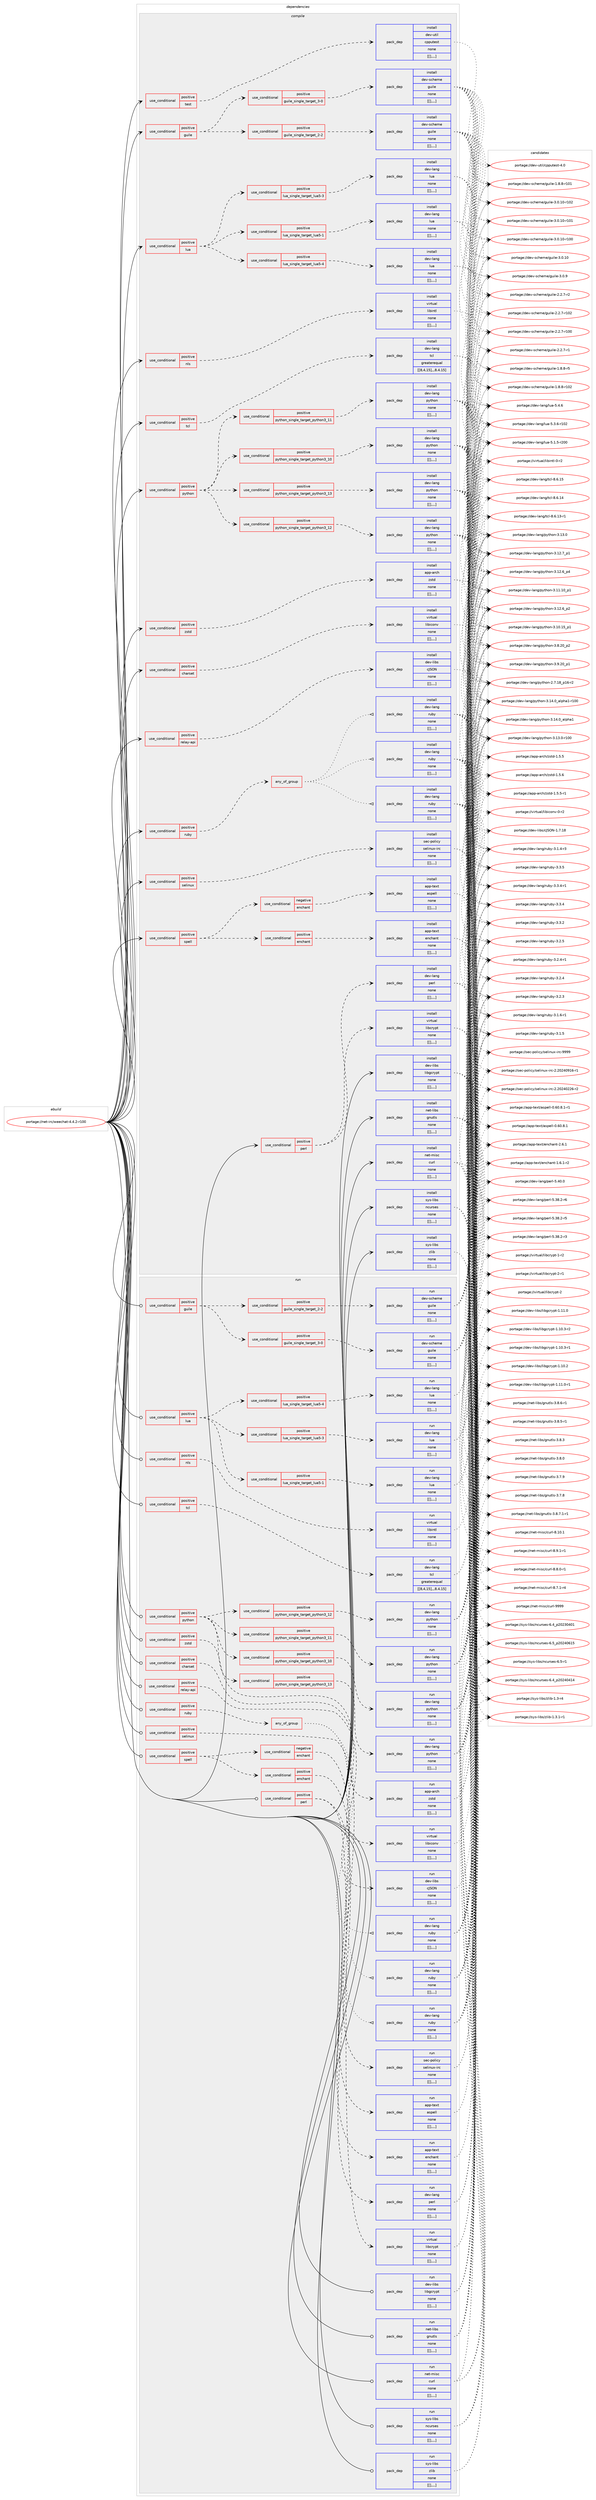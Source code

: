 digraph prolog {

# *************
# Graph options
# *************

newrank=true;
concentrate=true;
compound=true;
graph [rankdir=LR,fontname=Helvetica,fontsize=10,ranksep=1.5];#, ranksep=2.5, nodesep=0.2];
edge  [arrowhead=vee];
node  [fontname=Helvetica,fontsize=10];

# **********
# The ebuild
# **********

subgraph cluster_leftcol {
color=gray;
label=<<i>ebuild</i>>;
id [label="portage://net-irc/weechat-4.4.2-r100", color=red, width=4, href="../net-irc/weechat-4.4.2-r100.svg"];
}

# ****************
# The dependencies
# ****************

subgraph cluster_midcol {
color=gray;
label=<<i>dependencies</i>>;
subgraph cluster_compile {
fillcolor="#eeeeee";
style=filled;
label=<<i>compile</i>>;
subgraph cond99238 {
dependency379538 [label=<<TABLE BORDER="0" CELLBORDER="1" CELLSPACING="0" CELLPADDING="4"><TR><TD ROWSPAN="3" CELLPADDING="10">use_conditional</TD></TR><TR><TD>positive</TD></TR><TR><TD>charset</TD></TR></TABLE>>, shape=none, color=red];
subgraph pack277405 {
dependency379576 [label=<<TABLE BORDER="0" CELLBORDER="1" CELLSPACING="0" CELLPADDING="4" WIDTH="220"><TR><TD ROWSPAN="6" CELLPADDING="30">pack_dep</TD></TR><TR><TD WIDTH="110">install</TD></TR><TR><TD>virtual</TD></TR><TR><TD>libiconv</TD></TR><TR><TD>none</TD></TR><TR><TD>[[],,,,]</TD></TR></TABLE>>, shape=none, color=blue];
}
dependency379538:e -> dependency379576:w [weight=20,style="dashed",arrowhead="vee"];
}
id:e -> dependency379538:w [weight=20,style="solid",arrowhead="vee"];
subgraph cond99249 {
dependency379701 [label=<<TABLE BORDER="0" CELLBORDER="1" CELLSPACING="0" CELLPADDING="4"><TR><TD ROWSPAN="3" CELLPADDING="10">use_conditional</TD></TR><TR><TD>positive</TD></TR><TR><TD>guile</TD></TR></TABLE>>, shape=none, color=red];
subgraph cond99285 {
dependency379876 [label=<<TABLE BORDER="0" CELLBORDER="1" CELLSPACING="0" CELLPADDING="4"><TR><TD ROWSPAN="3" CELLPADDING="10">use_conditional</TD></TR><TR><TD>positive</TD></TR><TR><TD>guile_single_target_2-2</TD></TR></TABLE>>, shape=none, color=red];
subgraph pack277638 {
dependency379933 [label=<<TABLE BORDER="0" CELLBORDER="1" CELLSPACING="0" CELLPADDING="4" WIDTH="220"><TR><TD ROWSPAN="6" CELLPADDING="30">pack_dep</TD></TR><TR><TD WIDTH="110">install</TD></TR><TR><TD>dev-scheme</TD></TR><TR><TD>guile</TD></TR><TR><TD>none</TD></TR><TR><TD>[[],,,,]</TD></TR></TABLE>>, shape=none, color=blue];
}
dependency379876:e -> dependency379933:w [weight=20,style="dashed",arrowhead="vee"];
}
dependency379701:e -> dependency379876:w [weight=20,style="dashed",arrowhead="vee"];
subgraph cond99355 {
dependency379938 [label=<<TABLE BORDER="0" CELLBORDER="1" CELLSPACING="0" CELLPADDING="4"><TR><TD ROWSPAN="3" CELLPADDING="10">use_conditional</TD></TR><TR><TD>positive</TD></TR><TR><TD>guile_single_target_3-0</TD></TR></TABLE>>, shape=none, color=red];
subgraph pack277693 {
dependency379995 [label=<<TABLE BORDER="0" CELLBORDER="1" CELLSPACING="0" CELLPADDING="4" WIDTH="220"><TR><TD ROWSPAN="6" CELLPADDING="30">pack_dep</TD></TR><TR><TD WIDTH="110">install</TD></TR><TR><TD>dev-scheme</TD></TR><TR><TD>guile</TD></TR><TR><TD>none</TD></TR><TR><TD>[[],,,,]</TD></TR></TABLE>>, shape=none, color=blue];
}
dependency379938:e -> dependency379995:w [weight=20,style="dashed",arrowhead="vee"];
}
dependency379701:e -> dependency379938:w [weight=20,style="dashed",arrowhead="vee"];
}
id:e -> dependency379701:w [weight=20,style="solid",arrowhead="vee"];
subgraph cond99384 {
dependency380080 [label=<<TABLE BORDER="0" CELLBORDER="1" CELLSPACING="0" CELLPADDING="4"><TR><TD ROWSPAN="3" CELLPADDING="10">use_conditional</TD></TR><TR><TD>positive</TD></TR><TR><TD>lua</TD></TR></TABLE>>, shape=none, color=red];
subgraph cond99418 {
dependency380125 [label=<<TABLE BORDER="0" CELLBORDER="1" CELLSPACING="0" CELLPADDING="4"><TR><TD ROWSPAN="3" CELLPADDING="10">use_conditional</TD></TR><TR><TD>positive</TD></TR><TR><TD>lua_single_target_lua5-1</TD></TR></TABLE>>, shape=none, color=red];
subgraph pack277792 {
dependency380144 [label=<<TABLE BORDER="0" CELLBORDER="1" CELLSPACING="0" CELLPADDING="4" WIDTH="220"><TR><TD ROWSPAN="6" CELLPADDING="30">pack_dep</TD></TR><TR><TD WIDTH="110">install</TD></TR><TR><TD>dev-lang</TD></TR><TR><TD>lua</TD></TR><TR><TD>none</TD></TR><TR><TD>[[],,,,]</TD></TR></TABLE>>, shape=none, color=blue];
}
dependency380125:e -> dependency380144:w [weight=20,style="dashed",arrowhead="vee"];
}
dependency380080:e -> dependency380125:w [weight=20,style="dashed",arrowhead="vee"];
subgraph cond99433 {
dependency380170 [label=<<TABLE BORDER="0" CELLBORDER="1" CELLSPACING="0" CELLPADDING="4"><TR><TD ROWSPAN="3" CELLPADDING="10">use_conditional</TD></TR><TR><TD>positive</TD></TR><TR><TD>lua_single_target_lua5-3</TD></TR></TABLE>>, shape=none, color=red];
subgraph pack277824 {
dependency380189 [label=<<TABLE BORDER="0" CELLBORDER="1" CELLSPACING="0" CELLPADDING="4" WIDTH="220"><TR><TD ROWSPAN="6" CELLPADDING="30">pack_dep</TD></TR><TR><TD WIDTH="110">install</TD></TR><TR><TD>dev-lang</TD></TR><TR><TD>lua</TD></TR><TR><TD>none</TD></TR><TR><TD>[[],,,,]</TD></TR></TABLE>>, shape=none, color=blue];
}
dependency380170:e -> dependency380189:w [weight=20,style="dashed",arrowhead="vee"];
}
dependency380080:e -> dependency380170:w [weight=20,style="dashed",arrowhead="vee"];
subgraph cond99442 {
dependency380192 [label=<<TABLE BORDER="0" CELLBORDER="1" CELLSPACING="0" CELLPADDING="4"><TR><TD ROWSPAN="3" CELLPADDING="10">use_conditional</TD></TR><TR><TD>positive</TD></TR><TR><TD>lua_single_target_lua5-4</TD></TR></TABLE>>, shape=none, color=red];
subgraph pack277843 {
dependency380218 [label=<<TABLE BORDER="0" CELLBORDER="1" CELLSPACING="0" CELLPADDING="4" WIDTH="220"><TR><TD ROWSPAN="6" CELLPADDING="30">pack_dep</TD></TR><TR><TD WIDTH="110">install</TD></TR><TR><TD>dev-lang</TD></TR><TR><TD>lua</TD></TR><TR><TD>none</TD></TR><TR><TD>[[],,,,]</TD></TR></TABLE>>, shape=none, color=blue];
}
dependency380192:e -> dependency380218:w [weight=20,style="dashed",arrowhead="vee"];
}
dependency380080:e -> dependency380192:w [weight=20,style="dashed",arrowhead="vee"];
}
id:e -> dependency380080:w [weight=20,style="solid",arrowhead="vee"];
subgraph cond99449 {
dependency380223 [label=<<TABLE BORDER="0" CELLBORDER="1" CELLSPACING="0" CELLPADDING="4"><TR><TD ROWSPAN="3" CELLPADDING="10">use_conditional</TD></TR><TR><TD>positive</TD></TR><TR><TD>nls</TD></TR></TABLE>>, shape=none, color=red];
subgraph pack277877 {
dependency380317 [label=<<TABLE BORDER="0" CELLBORDER="1" CELLSPACING="0" CELLPADDING="4" WIDTH="220"><TR><TD ROWSPAN="6" CELLPADDING="30">pack_dep</TD></TR><TR><TD WIDTH="110">install</TD></TR><TR><TD>virtual</TD></TR><TR><TD>libintl</TD></TR><TR><TD>none</TD></TR><TR><TD>[[],,,,]</TD></TR></TABLE>>, shape=none, color=blue];
}
dependency380223:e -> dependency380317:w [weight=20,style="dashed",arrowhead="vee"];
}
id:e -> dependency380223:w [weight=20,style="solid",arrowhead="vee"];
subgraph cond99475 {
dependency380394 [label=<<TABLE BORDER="0" CELLBORDER="1" CELLSPACING="0" CELLPADDING="4"><TR><TD ROWSPAN="3" CELLPADDING="10">use_conditional</TD></TR><TR><TD>positive</TD></TR><TR><TD>perl</TD></TR></TABLE>>, shape=none, color=red];
subgraph pack277977 {
dependency380397 [label=<<TABLE BORDER="0" CELLBORDER="1" CELLSPACING="0" CELLPADDING="4" WIDTH="220"><TR><TD ROWSPAN="6" CELLPADDING="30">pack_dep</TD></TR><TR><TD WIDTH="110">install</TD></TR><TR><TD>dev-lang</TD></TR><TR><TD>perl</TD></TR><TR><TD>none</TD></TR><TR><TD>[[],,,,]</TD></TR></TABLE>>, shape=none, color=blue];
}
dependency380394:e -> dependency380397:w [weight=20,style="dashed",arrowhead="vee"];
subgraph pack277978 {
dependency380431 [label=<<TABLE BORDER="0" CELLBORDER="1" CELLSPACING="0" CELLPADDING="4" WIDTH="220"><TR><TD ROWSPAN="6" CELLPADDING="30">pack_dep</TD></TR><TR><TD WIDTH="110">install</TD></TR><TR><TD>virtual</TD></TR><TR><TD>libcrypt</TD></TR><TR><TD>none</TD></TR><TR><TD>[[],,,,]</TD></TR></TABLE>>, shape=none, color=blue];
}
dependency380394:e -> dependency380431:w [weight=20,style="dashed",arrowhead="vee"];
}
id:e -> dependency380394:w [weight=20,style="solid",arrowhead="vee"];
subgraph cond99517 {
dependency380480 [label=<<TABLE BORDER="0" CELLBORDER="1" CELLSPACING="0" CELLPADDING="4"><TR><TD ROWSPAN="3" CELLPADDING="10">use_conditional</TD></TR><TR><TD>positive</TD></TR><TR><TD>python</TD></TR></TABLE>>, shape=none, color=red];
subgraph cond99530 {
dependency380500 [label=<<TABLE BORDER="0" CELLBORDER="1" CELLSPACING="0" CELLPADDING="4"><TR><TD ROWSPAN="3" CELLPADDING="10">use_conditional</TD></TR><TR><TD>positive</TD></TR><TR><TD>python_single_target_python3_10</TD></TR></TABLE>>, shape=none, color=red];
subgraph pack278052 {
dependency380518 [label=<<TABLE BORDER="0" CELLBORDER="1" CELLSPACING="0" CELLPADDING="4" WIDTH="220"><TR><TD ROWSPAN="6" CELLPADDING="30">pack_dep</TD></TR><TR><TD WIDTH="110">install</TD></TR><TR><TD>dev-lang</TD></TR><TR><TD>python</TD></TR><TR><TD>none</TD></TR><TR><TD>[[],,,,]</TD></TR></TABLE>>, shape=none, color=blue];
}
dependency380500:e -> dependency380518:w [weight=20,style="dashed",arrowhead="vee"];
}
dependency380480:e -> dependency380500:w [weight=20,style="dashed",arrowhead="vee"];
subgraph cond99548 {
dependency380558 [label=<<TABLE BORDER="0" CELLBORDER="1" CELLSPACING="0" CELLPADDING="4"><TR><TD ROWSPAN="3" CELLPADDING="10">use_conditional</TD></TR><TR><TD>positive</TD></TR><TR><TD>python_single_target_python3_11</TD></TR></TABLE>>, shape=none, color=red];
subgraph pack278098 {
dependency380588 [label=<<TABLE BORDER="0" CELLBORDER="1" CELLSPACING="0" CELLPADDING="4" WIDTH="220"><TR><TD ROWSPAN="6" CELLPADDING="30">pack_dep</TD></TR><TR><TD WIDTH="110">install</TD></TR><TR><TD>dev-lang</TD></TR><TR><TD>python</TD></TR><TR><TD>none</TD></TR><TR><TD>[[],,,,]</TD></TR></TABLE>>, shape=none, color=blue];
}
dependency380558:e -> dependency380588:w [weight=20,style="dashed",arrowhead="vee"];
}
dependency380480:e -> dependency380558:w [weight=20,style="dashed",arrowhead="vee"];
subgraph cond99572 {
dependency380612 [label=<<TABLE BORDER="0" CELLBORDER="1" CELLSPACING="0" CELLPADDING="4"><TR><TD ROWSPAN="3" CELLPADDING="10">use_conditional</TD></TR><TR><TD>positive</TD></TR><TR><TD>python_single_target_python3_12</TD></TR></TABLE>>, shape=none, color=red];
subgraph pack278141 {
dependency380747 [label=<<TABLE BORDER="0" CELLBORDER="1" CELLSPACING="0" CELLPADDING="4" WIDTH="220"><TR><TD ROWSPAN="6" CELLPADDING="30">pack_dep</TD></TR><TR><TD WIDTH="110">install</TD></TR><TR><TD>dev-lang</TD></TR><TR><TD>python</TD></TR><TR><TD>none</TD></TR><TR><TD>[[],,,,]</TD></TR></TABLE>>, shape=none, color=blue];
}
dependency380612:e -> dependency380747:w [weight=20,style="dashed",arrowhead="vee"];
}
dependency380480:e -> dependency380612:w [weight=20,style="dashed",arrowhead="vee"];
subgraph cond99630 {
dependency380773 [label=<<TABLE BORDER="0" CELLBORDER="1" CELLSPACING="0" CELLPADDING="4"><TR><TD ROWSPAN="3" CELLPADDING="10">use_conditional</TD></TR><TR><TD>positive</TD></TR><TR><TD>python_single_target_python3_13</TD></TR></TABLE>>, shape=none, color=red];
subgraph pack278228 {
dependency380797 [label=<<TABLE BORDER="0" CELLBORDER="1" CELLSPACING="0" CELLPADDING="4" WIDTH="220"><TR><TD ROWSPAN="6" CELLPADDING="30">pack_dep</TD></TR><TR><TD WIDTH="110">install</TD></TR><TR><TD>dev-lang</TD></TR><TR><TD>python</TD></TR><TR><TD>none</TD></TR><TR><TD>[[],,,,]</TD></TR></TABLE>>, shape=none, color=blue];
}
dependency380773:e -> dependency380797:w [weight=20,style="dashed",arrowhead="vee"];
}
dependency380480:e -> dependency380773:w [weight=20,style="dashed",arrowhead="vee"];
}
id:e -> dependency380480:w [weight=20,style="solid",arrowhead="vee"];
subgraph cond99664 {
dependency380878 [label=<<TABLE BORDER="0" CELLBORDER="1" CELLSPACING="0" CELLPADDING="4"><TR><TD ROWSPAN="3" CELLPADDING="10">use_conditional</TD></TR><TR><TD>positive</TD></TR><TR><TD>relay-api</TD></TR></TABLE>>, shape=none, color=red];
subgraph pack278290 {
dependency380881 [label=<<TABLE BORDER="0" CELLBORDER="1" CELLSPACING="0" CELLPADDING="4" WIDTH="220"><TR><TD ROWSPAN="6" CELLPADDING="30">pack_dep</TD></TR><TR><TD WIDTH="110">install</TD></TR><TR><TD>dev-libs</TD></TR><TR><TD>cJSON</TD></TR><TR><TD>none</TD></TR><TR><TD>[[],,,,]</TD></TR></TABLE>>, shape=none, color=blue];
}
dependency380878:e -> dependency380881:w [weight=20,style="dashed",arrowhead="vee"];
}
id:e -> dependency380878:w [weight=20,style="solid",arrowhead="vee"];
subgraph cond99691 {
dependency380966 [label=<<TABLE BORDER="0" CELLBORDER="1" CELLSPACING="0" CELLPADDING="4"><TR><TD ROWSPAN="3" CELLPADDING="10">use_conditional</TD></TR><TR><TD>positive</TD></TR><TR><TD>ruby</TD></TR></TABLE>>, shape=none, color=red];
subgraph any2749 {
dependency380988 [label=<<TABLE BORDER="0" CELLBORDER="1" CELLSPACING="0" CELLPADDING="4"><TR><TD CELLPADDING="10">any_of_group</TD></TR></TABLE>>, shape=none, color=red];subgraph pack278362 {
dependency380991 [label=<<TABLE BORDER="0" CELLBORDER="1" CELLSPACING="0" CELLPADDING="4" WIDTH="220"><TR><TD ROWSPAN="6" CELLPADDING="30">pack_dep</TD></TR><TR><TD WIDTH="110">install</TD></TR><TR><TD>dev-lang</TD></TR><TR><TD>ruby</TD></TR><TR><TD>none</TD></TR><TR><TD>[[],,,,]</TD></TR></TABLE>>, shape=none, color=blue];
}
dependency380988:e -> dependency380991:w [weight=20,style="dotted",arrowhead="oinv"];
subgraph pack278381 {
dependency381032 [label=<<TABLE BORDER="0" CELLBORDER="1" CELLSPACING="0" CELLPADDING="4" WIDTH="220"><TR><TD ROWSPAN="6" CELLPADDING="30">pack_dep</TD></TR><TR><TD WIDTH="110">install</TD></TR><TR><TD>dev-lang</TD></TR><TR><TD>ruby</TD></TR><TR><TD>none</TD></TR><TR><TD>[[],,,,]</TD></TR></TABLE>>, shape=none, color=blue];
}
dependency380988:e -> dependency381032:w [weight=20,style="dotted",arrowhead="oinv"];
subgraph pack278394 {
dependency381038 [label=<<TABLE BORDER="0" CELLBORDER="1" CELLSPACING="0" CELLPADDING="4" WIDTH="220"><TR><TD ROWSPAN="6" CELLPADDING="30">pack_dep</TD></TR><TR><TD WIDTH="110">install</TD></TR><TR><TD>dev-lang</TD></TR><TR><TD>ruby</TD></TR><TR><TD>none</TD></TR><TR><TD>[[],,,,]</TD></TR></TABLE>>, shape=none, color=blue];
}
dependency380988:e -> dependency381038:w [weight=20,style="dotted",arrowhead="oinv"];
}
dependency380966:e -> dependency380988:w [weight=20,style="dashed",arrowhead="vee"];
}
id:e -> dependency380966:w [weight=20,style="solid",arrowhead="vee"];
subgraph cond99723 {
dependency381081 [label=<<TABLE BORDER="0" CELLBORDER="1" CELLSPACING="0" CELLPADDING="4"><TR><TD ROWSPAN="3" CELLPADDING="10">use_conditional</TD></TR><TR><TD>positive</TD></TR><TR><TD>selinux</TD></TR></TABLE>>, shape=none, color=red];
subgraph pack278421 {
dependency381101 [label=<<TABLE BORDER="0" CELLBORDER="1" CELLSPACING="0" CELLPADDING="4" WIDTH="220"><TR><TD ROWSPAN="6" CELLPADDING="30">pack_dep</TD></TR><TR><TD WIDTH="110">install</TD></TR><TR><TD>sec-policy</TD></TR><TR><TD>selinux-irc</TD></TR><TR><TD>none</TD></TR><TR><TD>[[],,,,]</TD></TR></TABLE>>, shape=none, color=blue];
}
dependency381081:e -> dependency381101:w [weight=20,style="dashed",arrowhead="vee"];
}
id:e -> dependency381081:w [weight=20,style="solid",arrowhead="vee"];
subgraph cond99745 {
dependency381119 [label=<<TABLE BORDER="0" CELLBORDER="1" CELLSPACING="0" CELLPADDING="4"><TR><TD ROWSPAN="3" CELLPADDING="10">use_conditional</TD></TR><TR><TD>positive</TD></TR><TR><TD>spell</TD></TR></TABLE>>, shape=none, color=red];
subgraph cond99746 {
dependency381136 [label=<<TABLE BORDER="0" CELLBORDER="1" CELLSPACING="0" CELLPADDING="4"><TR><TD ROWSPAN="3" CELLPADDING="10">use_conditional</TD></TR><TR><TD>positive</TD></TR><TR><TD>enchant</TD></TR></TABLE>>, shape=none, color=red];
subgraph pack278459 {
dependency381139 [label=<<TABLE BORDER="0" CELLBORDER="1" CELLSPACING="0" CELLPADDING="4" WIDTH="220"><TR><TD ROWSPAN="6" CELLPADDING="30">pack_dep</TD></TR><TR><TD WIDTH="110">install</TD></TR><TR><TD>app-text</TD></TR><TR><TD>enchant</TD></TR><TR><TD>none</TD></TR><TR><TD>[[],,,,]</TD></TR></TABLE>>, shape=none, color=blue];
}
dependency381136:e -> dependency381139:w [weight=20,style="dashed",arrowhead="vee"];
}
dependency381119:e -> dependency381136:w [weight=20,style="dashed",arrowhead="vee"];
subgraph cond99763 {
dependency381209 [label=<<TABLE BORDER="0" CELLBORDER="1" CELLSPACING="0" CELLPADDING="4"><TR><TD ROWSPAN="3" CELLPADDING="10">use_conditional</TD></TR><TR><TD>negative</TD></TR><TR><TD>enchant</TD></TR></TABLE>>, shape=none, color=red];
subgraph pack278507 {
dependency381215 [label=<<TABLE BORDER="0" CELLBORDER="1" CELLSPACING="0" CELLPADDING="4" WIDTH="220"><TR><TD ROWSPAN="6" CELLPADDING="30">pack_dep</TD></TR><TR><TD WIDTH="110">install</TD></TR><TR><TD>app-text</TD></TR><TR><TD>aspell</TD></TR><TR><TD>none</TD></TR><TR><TD>[[],,,,]</TD></TR></TABLE>>, shape=none, color=blue];
}
dependency381209:e -> dependency381215:w [weight=20,style="dashed",arrowhead="vee"];
}
dependency381119:e -> dependency381209:w [weight=20,style="dashed",arrowhead="vee"];
}
id:e -> dependency381119:w [weight=20,style="solid",arrowhead="vee"];
subgraph cond99796 {
dependency381306 [label=<<TABLE BORDER="0" CELLBORDER="1" CELLSPACING="0" CELLPADDING="4"><TR><TD ROWSPAN="3" CELLPADDING="10">use_conditional</TD></TR><TR><TD>positive</TD></TR><TR><TD>tcl</TD></TR></TABLE>>, shape=none, color=red];
subgraph pack278573 {
dependency381320 [label=<<TABLE BORDER="0" CELLBORDER="1" CELLSPACING="0" CELLPADDING="4" WIDTH="220"><TR><TD ROWSPAN="6" CELLPADDING="30">pack_dep</TD></TR><TR><TD WIDTH="110">install</TD></TR><TR><TD>dev-lang</TD></TR><TR><TD>tcl</TD></TR><TR><TD>greaterequal</TD></TR><TR><TD>[[8,4,15],,,8.4.15]</TD></TR></TABLE>>, shape=none, color=blue];
}
dependency381306:e -> dependency381320:w [weight=20,style="dashed",arrowhead="vee"];
}
id:e -> dependency381306:w [weight=20,style="solid",arrowhead="vee"];
subgraph cond99816 {
dependency381335 [label=<<TABLE BORDER="0" CELLBORDER="1" CELLSPACING="0" CELLPADDING="4"><TR><TD ROWSPAN="3" CELLPADDING="10">use_conditional</TD></TR><TR><TD>positive</TD></TR><TR><TD>test</TD></TR></TABLE>>, shape=none, color=red];
subgraph pack278586 {
dependency381386 [label=<<TABLE BORDER="0" CELLBORDER="1" CELLSPACING="0" CELLPADDING="4" WIDTH="220"><TR><TD ROWSPAN="6" CELLPADDING="30">pack_dep</TD></TR><TR><TD WIDTH="110">install</TD></TR><TR><TD>dev-util</TD></TR><TR><TD>cpputest</TD></TR><TR><TD>none</TD></TR><TR><TD>[[],,,,]</TD></TR></TABLE>>, shape=none, color=blue];
}
dependency381335:e -> dependency381386:w [weight=20,style="dashed",arrowhead="vee"];
}
id:e -> dependency381335:w [weight=20,style="solid",arrowhead="vee"];
subgraph cond99879 {
dependency381505 [label=<<TABLE BORDER="0" CELLBORDER="1" CELLSPACING="0" CELLPADDING="4"><TR><TD ROWSPAN="3" CELLPADDING="10">use_conditional</TD></TR><TR><TD>positive</TD></TR><TR><TD>zstd</TD></TR></TABLE>>, shape=none, color=red];
subgraph pack278691 {
dependency381506 [label=<<TABLE BORDER="0" CELLBORDER="1" CELLSPACING="0" CELLPADDING="4" WIDTH="220"><TR><TD ROWSPAN="6" CELLPADDING="30">pack_dep</TD></TR><TR><TD WIDTH="110">install</TD></TR><TR><TD>app-arch</TD></TR><TR><TD>zstd</TD></TR><TR><TD>none</TD></TR><TR><TD>[[],,,,]</TD></TR></TABLE>>, shape=none, color=blue];
}
dependency381505:e -> dependency381506:w [weight=20,style="dashed",arrowhead="vee"];
}
id:e -> dependency381505:w [weight=20,style="solid",arrowhead="vee"];
subgraph pack278693 {
dependency381528 [label=<<TABLE BORDER="0" CELLBORDER="1" CELLSPACING="0" CELLPADDING="4" WIDTH="220"><TR><TD ROWSPAN="6" CELLPADDING="30">pack_dep</TD></TR><TR><TD WIDTH="110">install</TD></TR><TR><TD>dev-libs</TD></TR><TR><TD>libgcrypt</TD></TR><TR><TD>none</TD></TR><TR><TD>[[],,,,]</TD></TR></TABLE>>, shape=none, color=blue];
}
id:e -> dependency381528:w [weight=20,style="solid",arrowhead="vee"];
subgraph pack278705 {
dependency381544 [label=<<TABLE BORDER="0" CELLBORDER="1" CELLSPACING="0" CELLPADDING="4" WIDTH="220"><TR><TD ROWSPAN="6" CELLPADDING="30">pack_dep</TD></TR><TR><TD WIDTH="110">install</TD></TR><TR><TD>net-libs</TD></TR><TR><TD>gnutls</TD></TR><TR><TD>none</TD></TR><TR><TD>[[],,,,]</TD></TR></TABLE>>, shape=none, color=blue];
}
id:e -> dependency381544:w [weight=20,style="solid",arrowhead="vee"];
subgraph pack278726 {
dependency381596 [label=<<TABLE BORDER="0" CELLBORDER="1" CELLSPACING="0" CELLPADDING="4" WIDTH="220"><TR><TD ROWSPAN="6" CELLPADDING="30">pack_dep</TD></TR><TR><TD WIDTH="110">install</TD></TR><TR><TD>net-misc</TD></TR><TR><TD>curl</TD></TR><TR><TD>none</TD></TR><TR><TD>[[],,,,]</TD></TR></TABLE>>, shape=none, color=blue];
}
id:e -> dependency381596:w [weight=20,style="solid",arrowhead="vee"];
subgraph pack278754 {
dependency381637 [label=<<TABLE BORDER="0" CELLBORDER="1" CELLSPACING="0" CELLPADDING="4" WIDTH="220"><TR><TD ROWSPAN="6" CELLPADDING="30">pack_dep</TD></TR><TR><TD WIDTH="110">install</TD></TR><TR><TD>sys-libs</TD></TR><TR><TD>ncurses</TD></TR><TR><TD>none</TD></TR><TR><TD>[[],,,,]</TD></TR></TABLE>>, shape=none, color=blue];
}
id:e -> dependency381637:w [weight=20,style="solid",arrowhead="vee"];
subgraph pack278793 {
dependency381658 [label=<<TABLE BORDER="0" CELLBORDER="1" CELLSPACING="0" CELLPADDING="4" WIDTH="220"><TR><TD ROWSPAN="6" CELLPADDING="30">pack_dep</TD></TR><TR><TD WIDTH="110">install</TD></TR><TR><TD>sys-libs</TD></TR><TR><TD>zlib</TD></TR><TR><TD>none</TD></TR><TR><TD>[[],,,,]</TD></TR></TABLE>>, shape=none, color=blue];
}
id:e -> dependency381658:w [weight=20,style="solid",arrowhead="vee"];
}
subgraph cluster_compileandrun {
fillcolor="#eeeeee";
style=filled;
label=<<i>compile and run</i>>;
}
subgraph cluster_run {
fillcolor="#eeeeee";
style=filled;
label=<<i>run</i>>;
subgraph cond99955 {
dependency381717 [label=<<TABLE BORDER="0" CELLBORDER="1" CELLSPACING="0" CELLPADDING="4"><TR><TD ROWSPAN="3" CELLPADDING="10">use_conditional</TD></TR><TR><TD>positive</TD></TR><TR><TD>charset</TD></TR></TABLE>>, shape=none, color=red];
subgraph pack278830 {
dependency381719 [label=<<TABLE BORDER="0" CELLBORDER="1" CELLSPACING="0" CELLPADDING="4" WIDTH="220"><TR><TD ROWSPAN="6" CELLPADDING="30">pack_dep</TD></TR><TR><TD WIDTH="110">run</TD></TR><TR><TD>virtual</TD></TR><TR><TD>libiconv</TD></TR><TR><TD>none</TD></TR><TR><TD>[[],,,,]</TD></TR></TABLE>>, shape=none, color=blue];
}
dependency381717:e -> dependency381719:w [weight=20,style="dashed",arrowhead="vee"];
}
id:e -> dependency381717:w [weight=20,style="solid",arrowhead="odot"];
subgraph cond99962 {
dependency381741 [label=<<TABLE BORDER="0" CELLBORDER="1" CELLSPACING="0" CELLPADDING="4"><TR><TD ROWSPAN="3" CELLPADDING="10">use_conditional</TD></TR><TR><TD>positive</TD></TR><TR><TD>guile</TD></TR></TABLE>>, shape=none, color=red];
subgraph cond99963 {
dependency381743 [label=<<TABLE BORDER="0" CELLBORDER="1" CELLSPACING="0" CELLPADDING="4"><TR><TD ROWSPAN="3" CELLPADDING="10">use_conditional</TD></TR><TR><TD>positive</TD></TR><TR><TD>guile_single_target_2-2</TD></TR></TABLE>>, shape=none, color=red];
subgraph pack278852 {
dependency381759 [label=<<TABLE BORDER="0" CELLBORDER="1" CELLSPACING="0" CELLPADDING="4" WIDTH="220"><TR><TD ROWSPAN="6" CELLPADDING="30">pack_dep</TD></TR><TR><TD WIDTH="110">run</TD></TR><TR><TD>dev-scheme</TD></TR><TR><TD>guile</TD></TR><TR><TD>none</TD></TR><TR><TD>[[],,,,]</TD></TR></TABLE>>, shape=none, color=blue];
}
dependency381743:e -> dependency381759:w [weight=20,style="dashed",arrowhead="vee"];
}
dependency381741:e -> dependency381743:w [weight=20,style="dashed",arrowhead="vee"];
subgraph cond99972 {
dependency381807 [label=<<TABLE BORDER="0" CELLBORDER="1" CELLSPACING="0" CELLPADDING="4"><TR><TD ROWSPAN="3" CELLPADDING="10">use_conditional</TD></TR><TR><TD>positive</TD></TR><TR><TD>guile_single_target_3-0</TD></TR></TABLE>>, shape=none, color=red];
subgraph pack278887 {
dependency381827 [label=<<TABLE BORDER="0" CELLBORDER="1" CELLSPACING="0" CELLPADDING="4" WIDTH="220"><TR><TD ROWSPAN="6" CELLPADDING="30">pack_dep</TD></TR><TR><TD WIDTH="110">run</TD></TR><TR><TD>dev-scheme</TD></TR><TR><TD>guile</TD></TR><TR><TD>none</TD></TR><TR><TD>[[],,,,]</TD></TR></TABLE>>, shape=none, color=blue];
}
dependency381807:e -> dependency381827:w [weight=20,style="dashed",arrowhead="vee"];
}
dependency381741:e -> dependency381807:w [weight=20,style="dashed",arrowhead="vee"];
}
id:e -> dependency381741:w [weight=20,style="solid",arrowhead="odot"];
subgraph cond100000 {
dependency381864 [label=<<TABLE BORDER="0" CELLBORDER="1" CELLSPACING="0" CELLPADDING="4"><TR><TD ROWSPAN="3" CELLPADDING="10">use_conditional</TD></TR><TR><TD>positive</TD></TR><TR><TD>lua</TD></TR></TABLE>>, shape=none, color=red];
subgraph cond100005 {
dependency381883 [label=<<TABLE BORDER="0" CELLBORDER="1" CELLSPACING="0" CELLPADDING="4"><TR><TD ROWSPAN="3" CELLPADDING="10">use_conditional</TD></TR><TR><TD>positive</TD></TR><TR><TD>lua_single_target_lua5-1</TD></TR></TABLE>>, shape=none, color=red];
subgraph pack278936 {
dependency381888 [label=<<TABLE BORDER="0" CELLBORDER="1" CELLSPACING="0" CELLPADDING="4" WIDTH="220"><TR><TD ROWSPAN="6" CELLPADDING="30">pack_dep</TD></TR><TR><TD WIDTH="110">run</TD></TR><TR><TD>dev-lang</TD></TR><TR><TD>lua</TD></TR><TR><TD>none</TD></TR><TR><TD>[[],,,,]</TD></TR></TABLE>>, shape=none, color=blue];
}
dependency381883:e -> dependency381888:w [weight=20,style="dashed",arrowhead="vee"];
}
dependency381864:e -> dependency381883:w [weight=20,style="dashed",arrowhead="vee"];
subgraph cond100015 {
dependency381964 [label=<<TABLE BORDER="0" CELLBORDER="1" CELLSPACING="0" CELLPADDING="4"><TR><TD ROWSPAN="3" CELLPADDING="10">use_conditional</TD></TR><TR><TD>positive</TD></TR><TR><TD>lua_single_target_lua5-3</TD></TR></TABLE>>, shape=none, color=red];
subgraph pack279004 {
dependency382000 [label=<<TABLE BORDER="0" CELLBORDER="1" CELLSPACING="0" CELLPADDING="4" WIDTH="220"><TR><TD ROWSPAN="6" CELLPADDING="30">pack_dep</TD></TR><TR><TD WIDTH="110">run</TD></TR><TR><TD>dev-lang</TD></TR><TR><TD>lua</TD></TR><TR><TD>none</TD></TR><TR><TD>[[],,,,]</TD></TR></TABLE>>, shape=none, color=blue];
}
dependency381964:e -> dependency382000:w [weight=20,style="dashed",arrowhead="vee"];
}
dependency381864:e -> dependency381964:w [weight=20,style="dashed",arrowhead="vee"];
subgraph cond100068 {
dependency382047 [label=<<TABLE BORDER="0" CELLBORDER="1" CELLSPACING="0" CELLPADDING="4"><TR><TD ROWSPAN="3" CELLPADDING="10">use_conditional</TD></TR><TR><TD>positive</TD></TR><TR><TD>lua_single_target_lua5-4</TD></TR></TABLE>>, shape=none, color=red];
subgraph pack279042 {
dependency382074 [label=<<TABLE BORDER="0" CELLBORDER="1" CELLSPACING="0" CELLPADDING="4" WIDTH="220"><TR><TD ROWSPAN="6" CELLPADDING="30">pack_dep</TD></TR><TR><TD WIDTH="110">run</TD></TR><TR><TD>dev-lang</TD></TR><TR><TD>lua</TD></TR><TR><TD>none</TD></TR><TR><TD>[[],,,,]</TD></TR></TABLE>>, shape=none, color=blue];
}
dependency382047:e -> dependency382074:w [weight=20,style="dashed",arrowhead="vee"];
}
dependency381864:e -> dependency382047:w [weight=20,style="dashed",arrowhead="vee"];
}
id:e -> dependency381864:w [weight=20,style="solid",arrowhead="odot"];
subgraph cond100089 {
dependency382147 [label=<<TABLE BORDER="0" CELLBORDER="1" CELLSPACING="0" CELLPADDING="4"><TR><TD ROWSPAN="3" CELLPADDING="10">use_conditional</TD></TR><TR><TD>positive</TD></TR><TR><TD>nls</TD></TR></TABLE>>, shape=none, color=red];
subgraph pack279121 {
dependency382177 [label=<<TABLE BORDER="0" CELLBORDER="1" CELLSPACING="0" CELLPADDING="4" WIDTH="220"><TR><TD ROWSPAN="6" CELLPADDING="30">pack_dep</TD></TR><TR><TD WIDTH="110">run</TD></TR><TR><TD>virtual</TD></TR><TR><TD>libintl</TD></TR><TR><TD>none</TD></TR><TR><TD>[[],,,,]</TD></TR></TABLE>>, shape=none, color=blue];
}
dependency382147:e -> dependency382177:w [weight=20,style="dashed",arrowhead="vee"];
}
id:e -> dependency382147:w [weight=20,style="solid",arrowhead="odot"];
subgraph cond100115 {
dependency382230 [label=<<TABLE BORDER="0" CELLBORDER="1" CELLSPACING="0" CELLPADDING="4"><TR><TD ROWSPAN="3" CELLPADDING="10">use_conditional</TD></TR><TR><TD>positive</TD></TR><TR><TD>perl</TD></TR></TABLE>>, shape=none, color=red];
subgraph pack279194 {
dependency382270 [label=<<TABLE BORDER="0" CELLBORDER="1" CELLSPACING="0" CELLPADDING="4" WIDTH="220"><TR><TD ROWSPAN="6" CELLPADDING="30">pack_dep</TD></TR><TR><TD WIDTH="110">run</TD></TR><TR><TD>dev-lang</TD></TR><TR><TD>perl</TD></TR><TR><TD>none</TD></TR><TR><TD>[[],,,,]</TD></TR></TABLE>>, shape=none, color=blue];
}
dependency382230:e -> dependency382270:w [weight=20,style="dashed",arrowhead="vee"];
subgraph pack279207 {
dependency382294 [label=<<TABLE BORDER="0" CELLBORDER="1" CELLSPACING="0" CELLPADDING="4" WIDTH="220"><TR><TD ROWSPAN="6" CELLPADDING="30">pack_dep</TD></TR><TR><TD WIDTH="110">run</TD></TR><TR><TD>virtual</TD></TR><TR><TD>libcrypt</TD></TR><TR><TD>none</TD></TR><TR><TD>[[],,,,]</TD></TR></TABLE>>, shape=none, color=blue];
}
dependency382230:e -> dependency382294:w [weight=20,style="dashed",arrowhead="vee"];
}
id:e -> dependency382230:w [weight=20,style="solid",arrowhead="odot"];
subgraph cond100150 {
dependency382341 [label=<<TABLE BORDER="0" CELLBORDER="1" CELLSPACING="0" CELLPADDING="4"><TR><TD ROWSPAN="3" CELLPADDING="10">use_conditional</TD></TR><TR><TD>positive</TD></TR><TR><TD>python</TD></TR></TABLE>>, shape=none, color=red];
subgraph cond100152 {
dependency382363 [label=<<TABLE BORDER="0" CELLBORDER="1" CELLSPACING="0" CELLPADDING="4"><TR><TD ROWSPAN="3" CELLPADDING="10">use_conditional</TD></TR><TR><TD>positive</TD></TR><TR><TD>python_single_target_python3_10</TD></TR></TABLE>>, shape=none, color=red];
subgraph pack279279 {
dependency382399 [label=<<TABLE BORDER="0" CELLBORDER="1" CELLSPACING="0" CELLPADDING="4" WIDTH="220"><TR><TD ROWSPAN="6" CELLPADDING="30">pack_dep</TD></TR><TR><TD WIDTH="110">run</TD></TR><TR><TD>dev-lang</TD></TR><TR><TD>python</TD></TR><TR><TD>none</TD></TR><TR><TD>[[],,,,]</TD></TR></TABLE>>, shape=none, color=blue];
}
dependency382363:e -> dependency382399:w [weight=20,style="dashed",arrowhead="vee"];
}
dependency382341:e -> dependency382363:w [weight=20,style="dashed",arrowhead="vee"];
subgraph cond100170 {
dependency382407 [label=<<TABLE BORDER="0" CELLBORDER="1" CELLSPACING="0" CELLPADDING="4"><TR><TD ROWSPAN="3" CELLPADDING="10">use_conditional</TD></TR><TR><TD>positive</TD></TR><TR><TD>python_single_target_python3_11</TD></TR></TABLE>>, shape=none, color=red];
subgraph pack279309 {
dependency382440 [label=<<TABLE BORDER="0" CELLBORDER="1" CELLSPACING="0" CELLPADDING="4" WIDTH="220"><TR><TD ROWSPAN="6" CELLPADDING="30">pack_dep</TD></TR><TR><TD WIDTH="110">run</TD></TR><TR><TD>dev-lang</TD></TR><TR><TD>python</TD></TR><TR><TD>none</TD></TR><TR><TD>[[],,,,]</TD></TR></TABLE>>, shape=none, color=blue];
}
dependency382407:e -> dependency382440:w [weight=20,style="dashed",arrowhead="vee"];
}
dependency382341:e -> dependency382407:w [weight=20,style="dashed",arrowhead="vee"];
subgraph cond100194 {
dependency382494 [label=<<TABLE BORDER="0" CELLBORDER="1" CELLSPACING="0" CELLPADDING="4"><TR><TD ROWSPAN="3" CELLPADDING="10">use_conditional</TD></TR><TR><TD>positive</TD></TR><TR><TD>python_single_target_python3_12</TD></TR></TABLE>>, shape=none, color=red];
subgraph pack279358 {
dependency382525 [label=<<TABLE BORDER="0" CELLBORDER="1" CELLSPACING="0" CELLPADDING="4" WIDTH="220"><TR><TD ROWSPAN="6" CELLPADDING="30">pack_dep</TD></TR><TR><TD WIDTH="110">run</TD></TR><TR><TD>dev-lang</TD></TR><TR><TD>python</TD></TR><TR><TD>none</TD></TR><TR><TD>[[],,,,]</TD></TR></TABLE>>, shape=none, color=blue];
}
dependency382494:e -> dependency382525:w [weight=20,style="dashed",arrowhead="vee"];
}
dependency382341:e -> dependency382494:w [weight=20,style="dashed",arrowhead="vee"];
subgraph cond100225 {
dependency382630 [label=<<TABLE BORDER="0" CELLBORDER="1" CELLSPACING="0" CELLPADDING="4"><TR><TD ROWSPAN="3" CELLPADDING="10">use_conditional</TD></TR><TR><TD>positive</TD></TR><TR><TD>python_single_target_python3_13</TD></TR></TABLE>>, shape=none, color=red];
subgraph pack279452 {
dependency382633 [label=<<TABLE BORDER="0" CELLBORDER="1" CELLSPACING="0" CELLPADDING="4" WIDTH="220"><TR><TD ROWSPAN="6" CELLPADDING="30">pack_dep</TD></TR><TR><TD WIDTH="110">run</TD></TR><TR><TD>dev-lang</TD></TR><TR><TD>python</TD></TR><TR><TD>none</TD></TR><TR><TD>[[],,,,]</TD></TR></TABLE>>, shape=none, color=blue];
}
dependency382630:e -> dependency382633:w [weight=20,style="dashed",arrowhead="vee"];
}
dependency382341:e -> dependency382630:w [weight=20,style="dashed",arrowhead="vee"];
}
id:e -> dependency382341:w [weight=20,style="solid",arrowhead="odot"];
subgraph cond100250 {
dependency382652 [label=<<TABLE BORDER="0" CELLBORDER="1" CELLSPACING="0" CELLPADDING="4"><TR><TD ROWSPAN="3" CELLPADDING="10">use_conditional</TD></TR><TR><TD>positive</TD></TR><TR><TD>relay-api</TD></TR></TABLE>>, shape=none, color=red];
subgraph pack279470 {
dependency382673 [label=<<TABLE BORDER="0" CELLBORDER="1" CELLSPACING="0" CELLPADDING="4" WIDTH="220"><TR><TD ROWSPAN="6" CELLPADDING="30">pack_dep</TD></TR><TR><TD WIDTH="110">run</TD></TR><TR><TD>dev-libs</TD></TR><TR><TD>cJSON</TD></TR><TR><TD>none</TD></TR><TR><TD>[[],,,,]</TD></TR></TABLE>>, shape=none, color=blue];
}
dependency382652:e -> dependency382673:w [weight=20,style="dashed",arrowhead="vee"];
}
id:e -> dependency382652:w [weight=20,style="solid",arrowhead="odot"];
subgraph cond100260 {
dependency382678 [label=<<TABLE BORDER="0" CELLBORDER="1" CELLSPACING="0" CELLPADDING="4"><TR><TD ROWSPAN="3" CELLPADDING="10">use_conditional</TD></TR><TR><TD>positive</TD></TR><TR><TD>ruby</TD></TR></TABLE>>, shape=none, color=red];
subgraph any2758 {
dependency382695 [label=<<TABLE BORDER="0" CELLBORDER="1" CELLSPACING="0" CELLPADDING="4"><TR><TD CELLPADDING="10">any_of_group</TD></TR></TABLE>>, shape=none, color=red];subgraph pack279493 {
dependency382697 [label=<<TABLE BORDER="0" CELLBORDER="1" CELLSPACING="0" CELLPADDING="4" WIDTH="220"><TR><TD ROWSPAN="6" CELLPADDING="30">pack_dep</TD></TR><TR><TD WIDTH="110">run</TD></TR><TR><TD>dev-lang</TD></TR><TR><TD>ruby</TD></TR><TR><TD>none</TD></TR><TR><TD>[[],,,,]</TD></TR></TABLE>>, shape=none, color=blue];
}
dependency382695:e -> dependency382697:w [weight=20,style="dotted",arrowhead="oinv"];
subgraph pack279497 {
dependency382703 [label=<<TABLE BORDER="0" CELLBORDER="1" CELLSPACING="0" CELLPADDING="4" WIDTH="220"><TR><TD ROWSPAN="6" CELLPADDING="30">pack_dep</TD></TR><TR><TD WIDTH="110">run</TD></TR><TR><TD>dev-lang</TD></TR><TR><TD>ruby</TD></TR><TR><TD>none</TD></TR><TR><TD>[[],,,,]</TD></TR></TABLE>>, shape=none, color=blue];
}
dependency382695:e -> dependency382703:w [weight=20,style="dotted",arrowhead="oinv"];
subgraph pack279502 {
dependency382709 [label=<<TABLE BORDER="0" CELLBORDER="1" CELLSPACING="0" CELLPADDING="4" WIDTH="220"><TR><TD ROWSPAN="6" CELLPADDING="30">pack_dep</TD></TR><TR><TD WIDTH="110">run</TD></TR><TR><TD>dev-lang</TD></TR><TR><TD>ruby</TD></TR><TR><TD>none</TD></TR><TR><TD>[[],,,,]</TD></TR></TABLE>>, shape=none, color=blue];
}
dependency382695:e -> dependency382709:w [weight=20,style="dotted",arrowhead="oinv"];
}
dependency382678:e -> dependency382695:w [weight=20,style="dashed",arrowhead="vee"];
}
id:e -> dependency382678:w [weight=20,style="solid",arrowhead="odot"];
subgraph cond100268 {
dependency382787 [label=<<TABLE BORDER="0" CELLBORDER="1" CELLSPACING="0" CELLPADDING="4"><TR><TD ROWSPAN="3" CELLPADDING="10">use_conditional</TD></TR><TR><TD>positive</TD></TR><TR><TD>selinux</TD></TR></TABLE>>, shape=none, color=red];
subgraph pack279565 {
dependency382821 [label=<<TABLE BORDER="0" CELLBORDER="1" CELLSPACING="0" CELLPADDING="4" WIDTH="220"><TR><TD ROWSPAN="6" CELLPADDING="30">pack_dep</TD></TR><TR><TD WIDTH="110">run</TD></TR><TR><TD>sec-policy</TD></TR><TR><TD>selinux-irc</TD></TR><TR><TD>none</TD></TR><TR><TD>[[],,,,]</TD></TR></TABLE>>, shape=none, color=blue];
}
dependency382787:e -> dependency382821:w [weight=20,style="dashed",arrowhead="vee"];
}
id:e -> dependency382787:w [weight=20,style="solid",arrowhead="odot"];
subgraph cond100300 {
dependency382879 [label=<<TABLE BORDER="0" CELLBORDER="1" CELLSPACING="0" CELLPADDING="4"><TR><TD ROWSPAN="3" CELLPADDING="10">use_conditional</TD></TR><TR><TD>positive</TD></TR><TR><TD>spell</TD></TR></TABLE>>, shape=none, color=red];
subgraph cond100313 {
dependency382881 [label=<<TABLE BORDER="0" CELLBORDER="1" CELLSPACING="0" CELLPADDING="4"><TR><TD ROWSPAN="3" CELLPADDING="10">use_conditional</TD></TR><TR><TD>positive</TD></TR><TR><TD>enchant</TD></TR></TABLE>>, shape=none, color=red];
subgraph pack279636 {
dependency382896 [label=<<TABLE BORDER="0" CELLBORDER="1" CELLSPACING="0" CELLPADDING="4" WIDTH="220"><TR><TD ROWSPAN="6" CELLPADDING="30">pack_dep</TD></TR><TR><TD WIDTH="110">run</TD></TR><TR><TD>app-text</TD></TR><TR><TD>enchant</TD></TR><TR><TD>none</TD></TR><TR><TD>[[],,,,]</TD></TR></TABLE>>, shape=none, color=blue];
}
dependency382881:e -> dependency382896:w [weight=20,style="dashed",arrowhead="vee"];
}
dependency382879:e -> dependency382881:w [weight=20,style="dashed",arrowhead="vee"];
subgraph cond100326 {
dependency382941 [label=<<TABLE BORDER="0" CELLBORDER="1" CELLSPACING="0" CELLPADDING="4"><TR><TD ROWSPAN="3" CELLPADDING="10">use_conditional</TD></TR><TR><TD>negative</TD></TR><TR><TD>enchant</TD></TR></TABLE>>, shape=none, color=red];
subgraph pack279668 {
dependency383000 [label=<<TABLE BORDER="0" CELLBORDER="1" CELLSPACING="0" CELLPADDING="4" WIDTH="220"><TR><TD ROWSPAN="6" CELLPADDING="30">pack_dep</TD></TR><TR><TD WIDTH="110">run</TD></TR><TR><TD>app-text</TD></TR><TR><TD>aspell</TD></TR><TR><TD>none</TD></TR><TR><TD>[[],,,,]</TD></TR></TABLE>>, shape=none, color=blue];
}
dependency382941:e -> dependency383000:w [weight=20,style="dashed",arrowhead="vee"];
}
dependency382879:e -> dependency382941:w [weight=20,style="dashed",arrowhead="vee"];
}
id:e -> dependency382879:w [weight=20,style="solid",arrowhead="odot"];
subgraph cond100351 {
dependency383026 [label=<<TABLE BORDER="0" CELLBORDER="1" CELLSPACING="0" CELLPADDING="4"><TR><TD ROWSPAN="3" CELLPADDING="10">use_conditional</TD></TR><TR><TD>positive</TD></TR><TR><TD>tcl</TD></TR></TABLE>>, shape=none, color=red];
subgraph pack279733 {
dependency383043 [label=<<TABLE BORDER="0" CELLBORDER="1" CELLSPACING="0" CELLPADDING="4" WIDTH="220"><TR><TD ROWSPAN="6" CELLPADDING="30">pack_dep</TD></TR><TR><TD WIDTH="110">run</TD></TR><TR><TD>dev-lang</TD></TR><TR><TD>tcl</TD></TR><TR><TD>greaterequal</TD></TR><TR><TD>[[8,4,15],,,8.4.15]</TD></TR></TABLE>>, shape=none, color=blue];
}
dependency383026:e -> dependency383043:w [weight=20,style="dashed",arrowhead="vee"];
}
id:e -> dependency383026:w [weight=20,style="solid",arrowhead="odot"];
subgraph cond100366 {
dependency383059 [label=<<TABLE BORDER="0" CELLBORDER="1" CELLSPACING="0" CELLPADDING="4"><TR><TD ROWSPAN="3" CELLPADDING="10">use_conditional</TD></TR><TR><TD>positive</TD></TR><TR><TD>zstd</TD></TR></TABLE>>, shape=none, color=red];
subgraph pack279747 {
dependency383077 [label=<<TABLE BORDER="0" CELLBORDER="1" CELLSPACING="0" CELLPADDING="4" WIDTH="220"><TR><TD ROWSPAN="6" CELLPADDING="30">pack_dep</TD></TR><TR><TD WIDTH="110">run</TD></TR><TR><TD>app-arch</TD></TR><TR><TD>zstd</TD></TR><TR><TD>none</TD></TR><TR><TD>[[],,,,]</TD></TR></TABLE>>, shape=none, color=blue];
}
dependency383059:e -> dependency383077:w [weight=20,style="dashed",arrowhead="vee"];
}
id:e -> dependency383059:w [weight=20,style="solid",arrowhead="odot"];
subgraph pack279782 {
dependency383108 [label=<<TABLE BORDER="0" CELLBORDER="1" CELLSPACING="0" CELLPADDING="4" WIDTH="220"><TR><TD ROWSPAN="6" CELLPADDING="30">pack_dep</TD></TR><TR><TD WIDTH="110">run</TD></TR><TR><TD>dev-libs</TD></TR><TR><TD>libgcrypt</TD></TR><TR><TD>none</TD></TR><TR><TD>[[],,,,]</TD></TR></TABLE>>, shape=none, color=blue];
}
id:e -> dependency383108:w [weight=20,style="solid",arrowhead="odot"];
subgraph pack279783 {
dependency383126 [label=<<TABLE BORDER="0" CELLBORDER="1" CELLSPACING="0" CELLPADDING="4" WIDTH="220"><TR><TD ROWSPAN="6" CELLPADDING="30">pack_dep</TD></TR><TR><TD WIDTH="110">run</TD></TR><TR><TD>net-libs</TD></TR><TR><TD>gnutls</TD></TR><TR><TD>none</TD></TR><TR><TD>[[],,,,]</TD></TR></TABLE>>, shape=none, color=blue];
}
id:e -> dependency383126:w [weight=20,style="solid",arrowhead="odot"];
subgraph pack279794 {
dependency383155 [label=<<TABLE BORDER="0" CELLBORDER="1" CELLSPACING="0" CELLPADDING="4" WIDTH="220"><TR><TD ROWSPAN="6" CELLPADDING="30">pack_dep</TD></TR><TR><TD WIDTH="110">run</TD></TR><TR><TD>net-misc</TD></TR><TR><TD>curl</TD></TR><TR><TD>none</TD></TR><TR><TD>[[],,,,]</TD></TR></TABLE>>, shape=none, color=blue];
}
id:e -> dependency383155:w [weight=20,style="solid",arrowhead="odot"];
subgraph pack279830 {
dependency383194 [label=<<TABLE BORDER="0" CELLBORDER="1" CELLSPACING="0" CELLPADDING="4" WIDTH="220"><TR><TD ROWSPAN="6" CELLPADDING="30">pack_dep</TD></TR><TR><TD WIDTH="110">run</TD></TR><TR><TD>sys-libs</TD></TR><TR><TD>ncurses</TD></TR><TR><TD>none</TD></TR><TR><TD>[[],,,,]</TD></TR></TABLE>>, shape=none, color=blue];
}
id:e -> dependency383194:w [weight=20,style="solid",arrowhead="odot"];
subgraph pack279859 {
dependency383221 [label=<<TABLE BORDER="0" CELLBORDER="1" CELLSPACING="0" CELLPADDING="4" WIDTH="220"><TR><TD ROWSPAN="6" CELLPADDING="30">pack_dep</TD></TR><TR><TD WIDTH="110">run</TD></TR><TR><TD>sys-libs</TD></TR><TR><TD>zlib</TD></TR><TR><TD>none</TD></TR><TR><TD>[[],,,,]</TD></TR></TABLE>>, shape=none, color=blue];
}
id:e -> dependency383221:w [weight=20,style="solid",arrowhead="odot"];
}
}

# **************
# The candidates
# **************

subgraph cluster_choices {
rank=same;
color=gray;
label=<<i>candidates</i>>;

subgraph choice278951 {
color=black;
nodesep=1;
choice1181051141161179710847108105981059911111011845484511450 [label="portage://virtual/libiconv-0-r2", color=red, width=4,href="../virtual/libiconv-0-r2.svg"];
dependency379576:e -> choice1181051141161179710847108105981059911111011845484511450:w [style=dotted,weight="100"];
}
subgraph choice278954 {
color=black;
nodesep=1;
choice1001011184511599104101109101471031171051081014551464846494845114494850 [label="portage://dev-scheme/guile-3.0.10-r102", color=red, width=4,href="../dev-scheme/guile-3.0.10-r102.svg"];
choice1001011184511599104101109101471031171051081014551464846494845114494849 [label="portage://dev-scheme/guile-3.0.10-r101", color=red, width=4,href="../dev-scheme/guile-3.0.10-r101.svg"];
choice1001011184511599104101109101471031171051081014551464846494845114494848 [label="portage://dev-scheme/guile-3.0.10-r100", color=red, width=4,href="../dev-scheme/guile-3.0.10-r100.svg"];
choice10010111845115991041011091014710311710510810145514648464948 [label="portage://dev-scheme/guile-3.0.10", color=red, width=4,href="../dev-scheme/guile-3.0.10.svg"];
choice100101118451159910410110910147103117105108101455146484657 [label="portage://dev-scheme/guile-3.0.9", color=red, width=4,href="../dev-scheme/guile-3.0.9.svg"];
choice1001011184511599104101109101471031171051081014550465046554511450 [label="portage://dev-scheme/guile-2.2.7-r2", color=red, width=4,href="../dev-scheme/guile-2.2.7-r2.svg"];
choice10010111845115991041011091014710311710510810145504650465545114494850 [label="portage://dev-scheme/guile-2.2.7-r102", color=red, width=4,href="../dev-scheme/guile-2.2.7-r102.svg"];
choice10010111845115991041011091014710311710510810145504650465545114494848 [label="portage://dev-scheme/guile-2.2.7-r100", color=red, width=4,href="../dev-scheme/guile-2.2.7-r100.svg"];
choice1001011184511599104101109101471031171051081014550465046554511449 [label="portage://dev-scheme/guile-2.2.7-r1", color=red, width=4,href="../dev-scheme/guile-2.2.7-r1.svg"];
choice1001011184511599104101109101471031171051081014549465646564511453 [label="portage://dev-scheme/guile-1.8.8-r5", color=red, width=4,href="../dev-scheme/guile-1.8.8-r5.svg"];
choice10010111845115991041011091014710311710510810145494656465645114494850 [label="portage://dev-scheme/guile-1.8.8-r102", color=red, width=4,href="../dev-scheme/guile-1.8.8-r102.svg"];
choice10010111845115991041011091014710311710510810145494656465645114494849 [label="portage://dev-scheme/guile-1.8.8-r101", color=red, width=4,href="../dev-scheme/guile-1.8.8-r101.svg"];
dependency379933:e -> choice1001011184511599104101109101471031171051081014551464846494845114494850:w [style=dotted,weight="100"];
dependency379933:e -> choice1001011184511599104101109101471031171051081014551464846494845114494849:w [style=dotted,weight="100"];
dependency379933:e -> choice1001011184511599104101109101471031171051081014551464846494845114494848:w [style=dotted,weight="100"];
dependency379933:e -> choice10010111845115991041011091014710311710510810145514648464948:w [style=dotted,weight="100"];
dependency379933:e -> choice100101118451159910410110910147103117105108101455146484657:w [style=dotted,weight="100"];
dependency379933:e -> choice1001011184511599104101109101471031171051081014550465046554511450:w [style=dotted,weight="100"];
dependency379933:e -> choice10010111845115991041011091014710311710510810145504650465545114494850:w [style=dotted,weight="100"];
dependency379933:e -> choice10010111845115991041011091014710311710510810145504650465545114494848:w [style=dotted,weight="100"];
dependency379933:e -> choice1001011184511599104101109101471031171051081014550465046554511449:w [style=dotted,weight="100"];
dependency379933:e -> choice1001011184511599104101109101471031171051081014549465646564511453:w [style=dotted,weight="100"];
dependency379933:e -> choice10010111845115991041011091014710311710510810145494656465645114494850:w [style=dotted,weight="100"];
dependency379933:e -> choice10010111845115991041011091014710311710510810145494656465645114494849:w [style=dotted,weight="100"];
}
subgraph choice279037 {
color=black;
nodesep=1;
choice1001011184511599104101109101471031171051081014551464846494845114494850 [label="portage://dev-scheme/guile-3.0.10-r102", color=red, width=4,href="../dev-scheme/guile-3.0.10-r102.svg"];
choice1001011184511599104101109101471031171051081014551464846494845114494849 [label="portage://dev-scheme/guile-3.0.10-r101", color=red, width=4,href="../dev-scheme/guile-3.0.10-r101.svg"];
choice1001011184511599104101109101471031171051081014551464846494845114494848 [label="portage://dev-scheme/guile-3.0.10-r100", color=red, width=4,href="../dev-scheme/guile-3.0.10-r100.svg"];
choice10010111845115991041011091014710311710510810145514648464948 [label="portage://dev-scheme/guile-3.0.10", color=red, width=4,href="../dev-scheme/guile-3.0.10.svg"];
choice100101118451159910410110910147103117105108101455146484657 [label="portage://dev-scheme/guile-3.0.9", color=red, width=4,href="../dev-scheme/guile-3.0.9.svg"];
choice1001011184511599104101109101471031171051081014550465046554511450 [label="portage://dev-scheme/guile-2.2.7-r2", color=red, width=4,href="../dev-scheme/guile-2.2.7-r2.svg"];
choice10010111845115991041011091014710311710510810145504650465545114494850 [label="portage://dev-scheme/guile-2.2.7-r102", color=red, width=4,href="../dev-scheme/guile-2.2.7-r102.svg"];
choice10010111845115991041011091014710311710510810145504650465545114494848 [label="portage://dev-scheme/guile-2.2.7-r100", color=red, width=4,href="../dev-scheme/guile-2.2.7-r100.svg"];
choice1001011184511599104101109101471031171051081014550465046554511449 [label="portage://dev-scheme/guile-2.2.7-r1", color=red, width=4,href="../dev-scheme/guile-2.2.7-r1.svg"];
choice1001011184511599104101109101471031171051081014549465646564511453 [label="portage://dev-scheme/guile-1.8.8-r5", color=red, width=4,href="../dev-scheme/guile-1.8.8-r5.svg"];
choice10010111845115991041011091014710311710510810145494656465645114494850 [label="portage://dev-scheme/guile-1.8.8-r102", color=red, width=4,href="../dev-scheme/guile-1.8.8-r102.svg"];
choice10010111845115991041011091014710311710510810145494656465645114494849 [label="portage://dev-scheme/guile-1.8.8-r101", color=red, width=4,href="../dev-scheme/guile-1.8.8-r101.svg"];
dependency379995:e -> choice1001011184511599104101109101471031171051081014551464846494845114494850:w [style=dotted,weight="100"];
dependency379995:e -> choice1001011184511599104101109101471031171051081014551464846494845114494849:w [style=dotted,weight="100"];
dependency379995:e -> choice1001011184511599104101109101471031171051081014551464846494845114494848:w [style=dotted,weight="100"];
dependency379995:e -> choice10010111845115991041011091014710311710510810145514648464948:w [style=dotted,weight="100"];
dependency379995:e -> choice100101118451159910410110910147103117105108101455146484657:w [style=dotted,weight="100"];
dependency379995:e -> choice1001011184511599104101109101471031171051081014550465046554511450:w [style=dotted,weight="100"];
dependency379995:e -> choice10010111845115991041011091014710311710510810145504650465545114494850:w [style=dotted,weight="100"];
dependency379995:e -> choice10010111845115991041011091014710311710510810145504650465545114494848:w [style=dotted,weight="100"];
dependency379995:e -> choice1001011184511599104101109101471031171051081014550465046554511449:w [style=dotted,weight="100"];
dependency379995:e -> choice1001011184511599104101109101471031171051081014549465646564511453:w [style=dotted,weight="100"];
dependency379995:e -> choice10010111845115991041011091014710311710510810145494656465645114494850:w [style=dotted,weight="100"];
dependency379995:e -> choice10010111845115991041011091014710311710510810145494656465645114494849:w [style=dotted,weight="100"];
}
subgraph choice279098 {
color=black;
nodesep=1;
choice10010111845108971101034710811797455346524654 [label="portage://dev-lang/lua-5.4.6", color=red, width=4,href="../dev-lang/lua-5.4.6.svg"];
choice1001011184510897110103471081179745534651465445114494850 [label="portage://dev-lang/lua-5.3.6-r102", color=red, width=4,href="../dev-lang/lua-5.3.6-r102.svg"];
choice1001011184510897110103471081179745534649465345114504848 [label="portage://dev-lang/lua-5.1.5-r200", color=red, width=4,href="../dev-lang/lua-5.1.5-r200.svg"];
dependency380144:e -> choice10010111845108971101034710811797455346524654:w [style=dotted,weight="100"];
dependency380144:e -> choice1001011184510897110103471081179745534651465445114494850:w [style=dotted,weight="100"];
dependency380144:e -> choice1001011184510897110103471081179745534649465345114504848:w [style=dotted,weight="100"];
}
subgraph choice279121 {
color=black;
nodesep=1;
choice10010111845108971101034710811797455346524654 [label="portage://dev-lang/lua-5.4.6", color=red, width=4,href="../dev-lang/lua-5.4.6.svg"];
choice1001011184510897110103471081179745534651465445114494850 [label="portage://dev-lang/lua-5.3.6-r102", color=red, width=4,href="../dev-lang/lua-5.3.6-r102.svg"];
choice1001011184510897110103471081179745534649465345114504848 [label="portage://dev-lang/lua-5.1.5-r200", color=red, width=4,href="../dev-lang/lua-5.1.5-r200.svg"];
dependency380189:e -> choice10010111845108971101034710811797455346524654:w [style=dotted,weight="100"];
dependency380189:e -> choice1001011184510897110103471081179745534651465445114494850:w [style=dotted,weight="100"];
dependency380189:e -> choice1001011184510897110103471081179745534649465345114504848:w [style=dotted,weight="100"];
}
subgraph choice279164 {
color=black;
nodesep=1;
choice10010111845108971101034710811797455346524654 [label="portage://dev-lang/lua-5.4.6", color=red, width=4,href="../dev-lang/lua-5.4.6.svg"];
choice1001011184510897110103471081179745534651465445114494850 [label="portage://dev-lang/lua-5.3.6-r102", color=red, width=4,href="../dev-lang/lua-5.3.6-r102.svg"];
choice1001011184510897110103471081179745534649465345114504848 [label="portage://dev-lang/lua-5.1.5-r200", color=red, width=4,href="../dev-lang/lua-5.1.5-r200.svg"];
dependency380218:e -> choice10010111845108971101034710811797455346524654:w [style=dotted,weight="100"];
dependency380218:e -> choice1001011184510897110103471081179745534651465445114494850:w [style=dotted,weight="100"];
dependency380218:e -> choice1001011184510897110103471081179745534649465345114504848:w [style=dotted,weight="100"];
}
subgraph choice279172 {
color=black;
nodesep=1;
choice11810511411611797108471081059810511011610845484511450 [label="portage://virtual/libintl-0-r2", color=red, width=4,href="../virtual/libintl-0-r2.svg"];
dependency380317:e -> choice11810511411611797108471081059810511011610845484511450:w [style=dotted,weight="100"];
}
subgraph choice279175 {
color=black;
nodesep=1;
choice10010111845108971101034711210111410845534652484648 [label="portage://dev-lang/perl-5.40.0", color=red, width=4,href="../dev-lang/perl-5.40.0.svg"];
choice100101118451089711010347112101114108455346515646504511454 [label="portage://dev-lang/perl-5.38.2-r6", color=red, width=4,href="../dev-lang/perl-5.38.2-r6.svg"];
choice100101118451089711010347112101114108455346515646504511453 [label="portage://dev-lang/perl-5.38.2-r5", color=red, width=4,href="../dev-lang/perl-5.38.2-r5.svg"];
choice100101118451089711010347112101114108455346515646504511451 [label="portage://dev-lang/perl-5.38.2-r3", color=red, width=4,href="../dev-lang/perl-5.38.2-r3.svg"];
dependency380397:e -> choice10010111845108971101034711210111410845534652484648:w [style=dotted,weight="100"];
dependency380397:e -> choice100101118451089711010347112101114108455346515646504511454:w [style=dotted,weight="100"];
dependency380397:e -> choice100101118451089711010347112101114108455346515646504511453:w [style=dotted,weight="100"];
dependency380397:e -> choice100101118451089711010347112101114108455346515646504511451:w [style=dotted,weight="100"];
}
subgraph choice279188 {
color=black;
nodesep=1;
choice1181051141161179710847108105989911412111211645504511449 [label="portage://virtual/libcrypt-2-r1", color=red, width=4,href="../virtual/libcrypt-2-r1.svg"];
choice118105114116117971084710810598991141211121164550 [label="portage://virtual/libcrypt-2", color=red, width=4,href="../virtual/libcrypt-2.svg"];
choice1181051141161179710847108105989911412111211645494511450 [label="portage://virtual/libcrypt-1-r2", color=red, width=4,href="../virtual/libcrypt-1-r2.svg"];
dependency380431:e -> choice1181051141161179710847108105989911412111211645504511449:w [style=dotted,weight="100"];
dependency380431:e -> choice118105114116117971084710810598991141211121164550:w [style=dotted,weight="100"];
dependency380431:e -> choice1181051141161179710847108105989911412111211645494511450:w [style=dotted,weight="100"];
}
subgraph choice279240 {
color=black;
nodesep=1;
choice100101118451089711010347112121116104111110455146495246489597108112104974945114494848 [label="portage://dev-lang/python-3.14.0_alpha1-r100", color=red, width=4,href="../dev-lang/python-3.14.0_alpha1-r100.svg"];
choice1001011184510897110103471121211161041111104551464952464895971081121049749 [label="portage://dev-lang/python-3.14.0_alpha1", color=red, width=4,href="../dev-lang/python-3.14.0_alpha1.svg"];
choice1001011184510897110103471121211161041111104551464951464845114494848 [label="portage://dev-lang/python-3.13.0-r100", color=red, width=4,href="../dev-lang/python-3.13.0-r100.svg"];
choice10010111845108971101034711212111610411111045514649514648 [label="portage://dev-lang/python-3.13.0", color=red, width=4,href="../dev-lang/python-3.13.0.svg"];
choice100101118451089711010347112121116104111110455146495046559511249 [label="portage://dev-lang/python-3.12.7_p1", color=red, width=4,href="../dev-lang/python-3.12.7_p1.svg"];
choice100101118451089711010347112121116104111110455146495046549511252 [label="portage://dev-lang/python-3.12.6_p4", color=red, width=4,href="../dev-lang/python-3.12.6_p4.svg"];
choice100101118451089711010347112121116104111110455146495046549511250 [label="portage://dev-lang/python-3.12.6_p2", color=red, width=4,href="../dev-lang/python-3.12.6_p2.svg"];
choice10010111845108971101034711212111610411111045514649494649489511249 [label="portage://dev-lang/python-3.11.10_p1", color=red, width=4,href="../dev-lang/python-3.11.10_p1.svg"];
choice10010111845108971101034711212111610411111045514649484649539511249 [label="portage://dev-lang/python-3.10.15_p1", color=red, width=4,href="../dev-lang/python-3.10.15_p1.svg"];
choice100101118451089711010347112121116104111110455146574650489511249 [label="portage://dev-lang/python-3.9.20_p1", color=red, width=4,href="../dev-lang/python-3.9.20_p1.svg"];
choice100101118451089711010347112121116104111110455146564650489511250 [label="portage://dev-lang/python-3.8.20_p2", color=red, width=4,href="../dev-lang/python-3.8.20_p2.svg"];
choice100101118451089711010347112121116104111110455046554649569511249544511450 [label="portage://dev-lang/python-2.7.18_p16-r2", color=red, width=4,href="../dev-lang/python-2.7.18_p16-r2.svg"];
dependency380518:e -> choice100101118451089711010347112121116104111110455146495246489597108112104974945114494848:w [style=dotted,weight="100"];
dependency380518:e -> choice1001011184510897110103471121211161041111104551464952464895971081121049749:w [style=dotted,weight="100"];
dependency380518:e -> choice1001011184510897110103471121211161041111104551464951464845114494848:w [style=dotted,weight="100"];
dependency380518:e -> choice10010111845108971101034711212111610411111045514649514648:w [style=dotted,weight="100"];
dependency380518:e -> choice100101118451089711010347112121116104111110455146495046559511249:w [style=dotted,weight="100"];
dependency380518:e -> choice100101118451089711010347112121116104111110455146495046549511252:w [style=dotted,weight="100"];
dependency380518:e -> choice100101118451089711010347112121116104111110455146495046549511250:w [style=dotted,weight="100"];
dependency380518:e -> choice10010111845108971101034711212111610411111045514649494649489511249:w [style=dotted,weight="100"];
dependency380518:e -> choice10010111845108971101034711212111610411111045514649484649539511249:w [style=dotted,weight="100"];
dependency380518:e -> choice100101118451089711010347112121116104111110455146574650489511249:w [style=dotted,weight="100"];
dependency380518:e -> choice100101118451089711010347112121116104111110455146564650489511250:w [style=dotted,weight="100"];
dependency380518:e -> choice100101118451089711010347112121116104111110455046554649569511249544511450:w [style=dotted,weight="100"];
}
subgraph choice279284 {
color=black;
nodesep=1;
choice100101118451089711010347112121116104111110455146495246489597108112104974945114494848 [label="portage://dev-lang/python-3.14.0_alpha1-r100", color=red, width=4,href="../dev-lang/python-3.14.0_alpha1-r100.svg"];
choice1001011184510897110103471121211161041111104551464952464895971081121049749 [label="portage://dev-lang/python-3.14.0_alpha1", color=red, width=4,href="../dev-lang/python-3.14.0_alpha1.svg"];
choice1001011184510897110103471121211161041111104551464951464845114494848 [label="portage://dev-lang/python-3.13.0-r100", color=red, width=4,href="../dev-lang/python-3.13.0-r100.svg"];
choice10010111845108971101034711212111610411111045514649514648 [label="portage://dev-lang/python-3.13.0", color=red, width=4,href="../dev-lang/python-3.13.0.svg"];
choice100101118451089711010347112121116104111110455146495046559511249 [label="portage://dev-lang/python-3.12.7_p1", color=red, width=4,href="../dev-lang/python-3.12.7_p1.svg"];
choice100101118451089711010347112121116104111110455146495046549511252 [label="portage://dev-lang/python-3.12.6_p4", color=red, width=4,href="../dev-lang/python-3.12.6_p4.svg"];
choice100101118451089711010347112121116104111110455146495046549511250 [label="portage://dev-lang/python-3.12.6_p2", color=red, width=4,href="../dev-lang/python-3.12.6_p2.svg"];
choice10010111845108971101034711212111610411111045514649494649489511249 [label="portage://dev-lang/python-3.11.10_p1", color=red, width=4,href="../dev-lang/python-3.11.10_p1.svg"];
choice10010111845108971101034711212111610411111045514649484649539511249 [label="portage://dev-lang/python-3.10.15_p1", color=red, width=4,href="../dev-lang/python-3.10.15_p1.svg"];
choice100101118451089711010347112121116104111110455146574650489511249 [label="portage://dev-lang/python-3.9.20_p1", color=red, width=4,href="../dev-lang/python-3.9.20_p1.svg"];
choice100101118451089711010347112121116104111110455146564650489511250 [label="portage://dev-lang/python-3.8.20_p2", color=red, width=4,href="../dev-lang/python-3.8.20_p2.svg"];
choice100101118451089711010347112121116104111110455046554649569511249544511450 [label="portage://dev-lang/python-2.7.18_p16-r2", color=red, width=4,href="../dev-lang/python-2.7.18_p16-r2.svg"];
dependency380588:e -> choice100101118451089711010347112121116104111110455146495246489597108112104974945114494848:w [style=dotted,weight="100"];
dependency380588:e -> choice1001011184510897110103471121211161041111104551464952464895971081121049749:w [style=dotted,weight="100"];
dependency380588:e -> choice1001011184510897110103471121211161041111104551464951464845114494848:w [style=dotted,weight="100"];
dependency380588:e -> choice10010111845108971101034711212111610411111045514649514648:w [style=dotted,weight="100"];
dependency380588:e -> choice100101118451089711010347112121116104111110455146495046559511249:w [style=dotted,weight="100"];
dependency380588:e -> choice100101118451089711010347112121116104111110455146495046549511252:w [style=dotted,weight="100"];
dependency380588:e -> choice100101118451089711010347112121116104111110455146495046549511250:w [style=dotted,weight="100"];
dependency380588:e -> choice10010111845108971101034711212111610411111045514649494649489511249:w [style=dotted,weight="100"];
dependency380588:e -> choice10010111845108971101034711212111610411111045514649484649539511249:w [style=dotted,weight="100"];
dependency380588:e -> choice100101118451089711010347112121116104111110455146574650489511249:w [style=dotted,weight="100"];
dependency380588:e -> choice100101118451089711010347112121116104111110455146564650489511250:w [style=dotted,weight="100"];
dependency380588:e -> choice100101118451089711010347112121116104111110455046554649569511249544511450:w [style=dotted,weight="100"];
}
subgraph choice279349 {
color=black;
nodesep=1;
choice100101118451089711010347112121116104111110455146495246489597108112104974945114494848 [label="portage://dev-lang/python-3.14.0_alpha1-r100", color=red, width=4,href="../dev-lang/python-3.14.0_alpha1-r100.svg"];
choice1001011184510897110103471121211161041111104551464952464895971081121049749 [label="portage://dev-lang/python-3.14.0_alpha1", color=red, width=4,href="../dev-lang/python-3.14.0_alpha1.svg"];
choice1001011184510897110103471121211161041111104551464951464845114494848 [label="portage://dev-lang/python-3.13.0-r100", color=red, width=4,href="../dev-lang/python-3.13.0-r100.svg"];
choice10010111845108971101034711212111610411111045514649514648 [label="portage://dev-lang/python-3.13.0", color=red, width=4,href="../dev-lang/python-3.13.0.svg"];
choice100101118451089711010347112121116104111110455146495046559511249 [label="portage://dev-lang/python-3.12.7_p1", color=red, width=4,href="../dev-lang/python-3.12.7_p1.svg"];
choice100101118451089711010347112121116104111110455146495046549511252 [label="portage://dev-lang/python-3.12.6_p4", color=red, width=4,href="../dev-lang/python-3.12.6_p4.svg"];
choice100101118451089711010347112121116104111110455146495046549511250 [label="portage://dev-lang/python-3.12.6_p2", color=red, width=4,href="../dev-lang/python-3.12.6_p2.svg"];
choice10010111845108971101034711212111610411111045514649494649489511249 [label="portage://dev-lang/python-3.11.10_p1", color=red, width=4,href="../dev-lang/python-3.11.10_p1.svg"];
choice10010111845108971101034711212111610411111045514649484649539511249 [label="portage://dev-lang/python-3.10.15_p1", color=red, width=4,href="../dev-lang/python-3.10.15_p1.svg"];
choice100101118451089711010347112121116104111110455146574650489511249 [label="portage://dev-lang/python-3.9.20_p1", color=red, width=4,href="../dev-lang/python-3.9.20_p1.svg"];
choice100101118451089711010347112121116104111110455146564650489511250 [label="portage://dev-lang/python-3.8.20_p2", color=red, width=4,href="../dev-lang/python-3.8.20_p2.svg"];
choice100101118451089711010347112121116104111110455046554649569511249544511450 [label="portage://dev-lang/python-2.7.18_p16-r2", color=red, width=4,href="../dev-lang/python-2.7.18_p16-r2.svg"];
dependency380747:e -> choice100101118451089711010347112121116104111110455146495246489597108112104974945114494848:w [style=dotted,weight="100"];
dependency380747:e -> choice1001011184510897110103471121211161041111104551464952464895971081121049749:w [style=dotted,weight="100"];
dependency380747:e -> choice1001011184510897110103471121211161041111104551464951464845114494848:w [style=dotted,weight="100"];
dependency380747:e -> choice10010111845108971101034711212111610411111045514649514648:w [style=dotted,weight="100"];
dependency380747:e -> choice100101118451089711010347112121116104111110455146495046559511249:w [style=dotted,weight="100"];
dependency380747:e -> choice100101118451089711010347112121116104111110455146495046549511252:w [style=dotted,weight="100"];
dependency380747:e -> choice100101118451089711010347112121116104111110455146495046549511250:w [style=dotted,weight="100"];
dependency380747:e -> choice10010111845108971101034711212111610411111045514649494649489511249:w [style=dotted,weight="100"];
dependency380747:e -> choice10010111845108971101034711212111610411111045514649484649539511249:w [style=dotted,weight="100"];
dependency380747:e -> choice100101118451089711010347112121116104111110455146574650489511249:w [style=dotted,weight="100"];
dependency380747:e -> choice100101118451089711010347112121116104111110455146564650489511250:w [style=dotted,weight="100"];
dependency380747:e -> choice100101118451089711010347112121116104111110455046554649569511249544511450:w [style=dotted,weight="100"];
}
subgraph choice279380 {
color=black;
nodesep=1;
choice100101118451089711010347112121116104111110455146495246489597108112104974945114494848 [label="portage://dev-lang/python-3.14.0_alpha1-r100", color=red, width=4,href="../dev-lang/python-3.14.0_alpha1-r100.svg"];
choice1001011184510897110103471121211161041111104551464952464895971081121049749 [label="portage://dev-lang/python-3.14.0_alpha1", color=red, width=4,href="../dev-lang/python-3.14.0_alpha1.svg"];
choice1001011184510897110103471121211161041111104551464951464845114494848 [label="portage://dev-lang/python-3.13.0-r100", color=red, width=4,href="../dev-lang/python-3.13.0-r100.svg"];
choice10010111845108971101034711212111610411111045514649514648 [label="portage://dev-lang/python-3.13.0", color=red, width=4,href="../dev-lang/python-3.13.0.svg"];
choice100101118451089711010347112121116104111110455146495046559511249 [label="portage://dev-lang/python-3.12.7_p1", color=red, width=4,href="../dev-lang/python-3.12.7_p1.svg"];
choice100101118451089711010347112121116104111110455146495046549511252 [label="portage://dev-lang/python-3.12.6_p4", color=red, width=4,href="../dev-lang/python-3.12.6_p4.svg"];
choice100101118451089711010347112121116104111110455146495046549511250 [label="portage://dev-lang/python-3.12.6_p2", color=red, width=4,href="../dev-lang/python-3.12.6_p2.svg"];
choice10010111845108971101034711212111610411111045514649494649489511249 [label="portage://dev-lang/python-3.11.10_p1", color=red, width=4,href="../dev-lang/python-3.11.10_p1.svg"];
choice10010111845108971101034711212111610411111045514649484649539511249 [label="portage://dev-lang/python-3.10.15_p1", color=red, width=4,href="../dev-lang/python-3.10.15_p1.svg"];
choice100101118451089711010347112121116104111110455146574650489511249 [label="portage://dev-lang/python-3.9.20_p1", color=red, width=4,href="../dev-lang/python-3.9.20_p1.svg"];
choice100101118451089711010347112121116104111110455146564650489511250 [label="portage://dev-lang/python-3.8.20_p2", color=red, width=4,href="../dev-lang/python-3.8.20_p2.svg"];
choice100101118451089711010347112121116104111110455046554649569511249544511450 [label="portage://dev-lang/python-2.7.18_p16-r2", color=red, width=4,href="../dev-lang/python-2.7.18_p16-r2.svg"];
dependency380797:e -> choice100101118451089711010347112121116104111110455146495246489597108112104974945114494848:w [style=dotted,weight="100"];
dependency380797:e -> choice1001011184510897110103471121211161041111104551464952464895971081121049749:w [style=dotted,weight="100"];
dependency380797:e -> choice1001011184510897110103471121211161041111104551464951464845114494848:w [style=dotted,weight="100"];
dependency380797:e -> choice10010111845108971101034711212111610411111045514649514648:w [style=dotted,weight="100"];
dependency380797:e -> choice100101118451089711010347112121116104111110455146495046559511249:w [style=dotted,weight="100"];
dependency380797:e -> choice100101118451089711010347112121116104111110455146495046549511252:w [style=dotted,weight="100"];
dependency380797:e -> choice100101118451089711010347112121116104111110455146495046549511250:w [style=dotted,weight="100"];
dependency380797:e -> choice10010111845108971101034711212111610411111045514649494649489511249:w [style=dotted,weight="100"];
dependency380797:e -> choice10010111845108971101034711212111610411111045514649484649539511249:w [style=dotted,weight="100"];
dependency380797:e -> choice100101118451089711010347112121116104111110455146574650489511249:w [style=dotted,weight="100"];
dependency380797:e -> choice100101118451089711010347112121116104111110455146564650489511250:w [style=dotted,weight="100"];
dependency380797:e -> choice100101118451089711010347112121116104111110455046554649569511249544511450:w [style=dotted,weight="100"];
}
subgraph choice279417 {
color=black;
nodesep=1;
choice100101118451081059811547997483797845494655464956 [label="portage://dev-libs/cJSON-1.7.18", color=red, width=4,href="../dev-libs/cJSON-1.7.18.svg"];
dependency380881:e -> choice100101118451081059811547997483797845494655464956:w [style=dotted,weight="100"];
}
subgraph choice279419 {
color=black;
nodesep=1;
choice10010111845108971101034711411798121455146514653 [label="portage://dev-lang/ruby-3.3.5", color=red, width=4,href="../dev-lang/ruby-3.3.5.svg"];
choice100101118451089711010347114117981214551465146524511449 [label="portage://dev-lang/ruby-3.3.4-r1", color=red, width=4,href="../dev-lang/ruby-3.3.4-r1.svg"];
choice10010111845108971101034711411798121455146514652 [label="portage://dev-lang/ruby-3.3.4", color=red, width=4,href="../dev-lang/ruby-3.3.4.svg"];
choice10010111845108971101034711411798121455146514650 [label="portage://dev-lang/ruby-3.3.2", color=red, width=4,href="../dev-lang/ruby-3.3.2.svg"];
choice10010111845108971101034711411798121455146504653 [label="portage://dev-lang/ruby-3.2.5", color=red, width=4,href="../dev-lang/ruby-3.2.5.svg"];
choice100101118451089711010347114117981214551465046524511449 [label="portage://dev-lang/ruby-3.2.4-r1", color=red, width=4,href="../dev-lang/ruby-3.2.4-r1.svg"];
choice10010111845108971101034711411798121455146504652 [label="portage://dev-lang/ruby-3.2.4", color=red, width=4,href="../dev-lang/ruby-3.2.4.svg"];
choice10010111845108971101034711411798121455146504651 [label="portage://dev-lang/ruby-3.2.3", color=red, width=4,href="../dev-lang/ruby-3.2.3.svg"];
choice100101118451089711010347114117981214551464946544511449 [label="portage://dev-lang/ruby-3.1.6-r1", color=red, width=4,href="../dev-lang/ruby-3.1.6-r1.svg"];
choice10010111845108971101034711411798121455146494653 [label="portage://dev-lang/ruby-3.1.5", color=red, width=4,href="../dev-lang/ruby-3.1.5.svg"];
choice100101118451089711010347114117981214551464946524511451 [label="portage://dev-lang/ruby-3.1.4-r3", color=red, width=4,href="../dev-lang/ruby-3.1.4-r3.svg"];
dependency380991:e -> choice10010111845108971101034711411798121455146514653:w [style=dotted,weight="100"];
dependency380991:e -> choice100101118451089711010347114117981214551465146524511449:w [style=dotted,weight="100"];
dependency380991:e -> choice10010111845108971101034711411798121455146514652:w [style=dotted,weight="100"];
dependency380991:e -> choice10010111845108971101034711411798121455146514650:w [style=dotted,weight="100"];
dependency380991:e -> choice10010111845108971101034711411798121455146504653:w [style=dotted,weight="100"];
dependency380991:e -> choice100101118451089711010347114117981214551465046524511449:w [style=dotted,weight="100"];
dependency380991:e -> choice10010111845108971101034711411798121455146504652:w [style=dotted,weight="100"];
dependency380991:e -> choice10010111845108971101034711411798121455146504651:w [style=dotted,weight="100"];
dependency380991:e -> choice100101118451089711010347114117981214551464946544511449:w [style=dotted,weight="100"];
dependency380991:e -> choice10010111845108971101034711411798121455146494653:w [style=dotted,weight="100"];
dependency380991:e -> choice100101118451089711010347114117981214551464946524511451:w [style=dotted,weight="100"];
}
subgraph choice279452 {
color=black;
nodesep=1;
choice10010111845108971101034711411798121455146514653 [label="portage://dev-lang/ruby-3.3.5", color=red, width=4,href="../dev-lang/ruby-3.3.5.svg"];
choice100101118451089711010347114117981214551465146524511449 [label="portage://dev-lang/ruby-3.3.4-r1", color=red, width=4,href="../dev-lang/ruby-3.3.4-r1.svg"];
choice10010111845108971101034711411798121455146514652 [label="portage://dev-lang/ruby-3.3.4", color=red, width=4,href="../dev-lang/ruby-3.3.4.svg"];
choice10010111845108971101034711411798121455146514650 [label="portage://dev-lang/ruby-3.3.2", color=red, width=4,href="../dev-lang/ruby-3.3.2.svg"];
choice10010111845108971101034711411798121455146504653 [label="portage://dev-lang/ruby-3.2.5", color=red, width=4,href="../dev-lang/ruby-3.2.5.svg"];
choice100101118451089711010347114117981214551465046524511449 [label="portage://dev-lang/ruby-3.2.4-r1", color=red, width=4,href="../dev-lang/ruby-3.2.4-r1.svg"];
choice10010111845108971101034711411798121455146504652 [label="portage://dev-lang/ruby-3.2.4", color=red, width=4,href="../dev-lang/ruby-3.2.4.svg"];
choice10010111845108971101034711411798121455146504651 [label="portage://dev-lang/ruby-3.2.3", color=red, width=4,href="../dev-lang/ruby-3.2.3.svg"];
choice100101118451089711010347114117981214551464946544511449 [label="portage://dev-lang/ruby-3.1.6-r1", color=red, width=4,href="../dev-lang/ruby-3.1.6-r1.svg"];
choice10010111845108971101034711411798121455146494653 [label="portage://dev-lang/ruby-3.1.5", color=red, width=4,href="../dev-lang/ruby-3.1.5.svg"];
choice100101118451089711010347114117981214551464946524511451 [label="portage://dev-lang/ruby-3.1.4-r3", color=red, width=4,href="../dev-lang/ruby-3.1.4-r3.svg"];
dependency381032:e -> choice10010111845108971101034711411798121455146514653:w [style=dotted,weight="100"];
dependency381032:e -> choice100101118451089711010347114117981214551465146524511449:w [style=dotted,weight="100"];
dependency381032:e -> choice10010111845108971101034711411798121455146514652:w [style=dotted,weight="100"];
dependency381032:e -> choice10010111845108971101034711411798121455146514650:w [style=dotted,weight="100"];
dependency381032:e -> choice10010111845108971101034711411798121455146504653:w [style=dotted,weight="100"];
dependency381032:e -> choice100101118451089711010347114117981214551465046524511449:w [style=dotted,weight="100"];
dependency381032:e -> choice10010111845108971101034711411798121455146504652:w [style=dotted,weight="100"];
dependency381032:e -> choice10010111845108971101034711411798121455146504651:w [style=dotted,weight="100"];
dependency381032:e -> choice100101118451089711010347114117981214551464946544511449:w [style=dotted,weight="100"];
dependency381032:e -> choice10010111845108971101034711411798121455146494653:w [style=dotted,weight="100"];
dependency381032:e -> choice100101118451089711010347114117981214551464946524511451:w [style=dotted,weight="100"];
}
subgraph choice279460 {
color=black;
nodesep=1;
choice10010111845108971101034711411798121455146514653 [label="portage://dev-lang/ruby-3.3.5", color=red, width=4,href="../dev-lang/ruby-3.3.5.svg"];
choice100101118451089711010347114117981214551465146524511449 [label="portage://dev-lang/ruby-3.3.4-r1", color=red, width=4,href="../dev-lang/ruby-3.3.4-r1.svg"];
choice10010111845108971101034711411798121455146514652 [label="portage://dev-lang/ruby-3.3.4", color=red, width=4,href="../dev-lang/ruby-3.3.4.svg"];
choice10010111845108971101034711411798121455146514650 [label="portage://dev-lang/ruby-3.3.2", color=red, width=4,href="../dev-lang/ruby-3.3.2.svg"];
choice10010111845108971101034711411798121455146504653 [label="portage://dev-lang/ruby-3.2.5", color=red, width=4,href="../dev-lang/ruby-3.2.5.svg"];
choice100101118451089711010347114117981214551465046524511449 [label="portage://dev-lang/ruby-3.2.4-r1", color=red, width=4,href="../dev-lang/ruby-3.2.4-r1.svg"];
choice10010111845108971101034711411798121455146504652 [label="portage://dev-lang/ruby-3.2.4", color=red, width=4,href="../dev-lang/ruby-3.2.4.svg"];
choice10010111845108971101034711411798121455146504651 [label="portage://dev-lang/ruby-3.2.3", color=red, width=4,href="../dev-lang/ruby-3.2.3.svg"];
choice100101118451089711010347114117981214551464946544511449 [label="portage://dev-lang/ruby-3.1.6-r1", color=red, width=4,href="../dev-lang/ruby-3.1.6-r1.svg"];
choice10010111845108971101034711411798121455146494653 [label="portage://dev-lang/ruby-3.1.5", color=red, width=4,href="../dev-lang/ruby-3.1.5.svg"];
choice100101118451089711010347114117981214551464946524511451 [label="portage://dev-lang/ruby-3.1.4-r3", color=red, width=4,href="../dev-lang/ruby-3.1.4-r3.svg"];
dependency381038:e -> choice10010111845108971101034711411798121455146514653:w [style=dotted,weight="100"];
dependency381038:e -> choice100101118451089711010347114117981214551465146524511449:w [style=dotted,weight="100"];
dependency381038:e -> choice10010111845108971101034711411798121455146514652:w [style=dotted,weight="100"];
dependency381038:e -> choice10010111845108971101034711411798121455146514650:w [style=dotted,weight="100"];
dependency381038:e -> choice10010111845108971101034711411798121455146504653:w [style=dotted,weight="100"];
dependency381038:e -> choice100101118451089711010347114117981214551465046524511449:w [style=dotted,weight="100"];
dependency381038:e -> choice10010111845108971101034711411798121455146504652:w [style=dotted,weight="100"];
dependency381038:e -> choice10010111845108971101034711411798121455146504651:w [style=dotted,weight="100"];
dependency381038:e -> choice100101118451089711010347114117981214551464946544511449:w [style=dotted,weight="100"];
dependency381038:e -> choice10010111845108971101034711411798121455146494653:w [style=dotted,weight="100"];
dependency381038:e -> choice100101118451089711010347114117981214551464946524511451:w [style=dotted,weight="100"];
}
subgraph choice279475 {
color=black;
nodesep=1;
choice1151019945112111108105991214711510110810511011712045105114994557575757 [label="portage://sec-policy/selinux-irc-9999", color=red, width=4,href="../sec-policy/selinux-irc-9999.svg"];
choice11510199451121111081059912147115101108105110117120451051149945504650485052485749544511449 [label="portage://sec-policy/selinux-irc-2.20240916-r1", color=red, width=4,href="../sec-policy/selinux-irc-2.20240916-r1.svg"];
choice11510199451121111081059912147115101108105110117120451051149945504650485052485050544511450 [label="portage://sec-policy/selinux-irc-2.20240226-r2", color=red, width=4,href="../sec-policy/selinux-irc-2.20240226-r2.svg"];
dependency381101:e -> choice1151019945112111108105991214711510110810511011712045105114994557575757:w [style=dotted,weight="100"];
dependency381101:e -> choice11510199451121111081059912147115101108105110117120451051149945504650485052485749544511449:w [style=dotted,weight="100"];
dependency381101:e -> choice11510199451121111081059912147115101108105110117120451051149945504650485052485050544511450:w [style=dotted,weight="100"];
}
subgraph choice279477 {
color=black;
nodesep=1;
choice9711211245116101120116471011109910497110116455046544649 [label="portage://app-text/enchant-2.6.1", color=red, width=4,href="../app-text/enchant-2.6.1.svg"];
choice97112112451161011201164710111099104971101164549465446494511450 [label="portage://app-text/enchant-1.6.1-r2", color=red, width=4,href="../app-text/enchant-1.6.1-r2.svg"];
dependency381139:e -> choice9711211245116101120116471011109910497110116455046544649:w [style=dotted,weight="100"];
dependency381139:e -> choice97112112451161011201164710111099104971101164549465446494511450:w [style=dotted,weight="100"];
}
subgraph choice279493 {
color=black;
nodesep=1;
choice971121124511610112011647971151121011081084548465448465646494511449 [label="portage://app-text/aspell-0.60.8.1-r1", color=red, width=4,href="../app-text/aspell-0.60.8.1-r1.svg"];
choice97112112451161011201164797115112101108108454846544846564649 [label="portage://app-text/aspell-0.60.8.1", color=red, width=4,href="../app-text/aspell-0.60.8.1.svg"];
dependency381215:e -> choice971121124511610112011647971151121011081084548465448465646494511449:w [style=dotted,weight="100"];
dependency381215:e -> choice97112112451161011201164797115112101108108454846544846564649:w [style=dotted,weight="100"];
}
subgraph choice279521 {
color=black;
nodesep=1;
choice1001011184510897110103471169910845564654464953 [label="portage://dev-lang/tcl-8.6.15", color=red, width=4,href="../dev-lang/tcl-8.6.15.svg"];
choice1001011184510897110103471169910845564654464952 [label="portage://dev-lang/tcl-8.6.14", color=red, width=4,href="../dev-lang/tcl-8.6.14.svg"];
choice10010111845108971101034711699108455646544649514511449 [label="portage://dev-lang/tcl-8.6.13-r1", color=red, width=4,href="../dev-lang/tcl-8.6.13-r1.svg"];
dependency381320:e -> choice1001011184510897110103471169910845564654464953:w [style=dotted,weight="100"];
dependency381320:e -> choice1001011184510897110103471169910845564654464952:w [style=dotted,weight="100"];
dependency381320:e -> choice10010111845108971101034711699108455646544649514511449:w [style=dotted,weight="100"];
}
subgraph choice279527 {
color=black;
nodesep=1;
choice10010111845117116105108479911211211711610111511645524648 [label="portage://dev-util/cpputest-4.0", color=red, width=4,href="../dev-util/cpputest-4.0.svg"];
dependency381386:e -> choice10010111845117116105108479911211211711610111511645524648:w [style=dotted,weight="100"];
}
subgraph choice279533 {
color=black;
nodesep=1;
choice9711211245971149910447122115116100454946534654 [label="portage://app-arch/zstd-1.5.6", color=red, width=4,href="../app-arch/zstd-1.5.6.svg"];
choice97112112459711499104471221151161004549465346534511449 [label="portage://app-arch/zstd-1.5.5-r1", color=red, width=4,href="../app-arch/zstd-1.5.5-r1.svg"];
choice9711211245971149910447122115116100454946534653 [label="portage://app-arch/zstd-1.5.5", color=red, width=4,href="../app-arch/zstd-1.5.5.svg"];
dependency381506:e -> choice9711211245971149910447122115116100454946534654:w [style=dotted,weight="100"];
dependency381506:e -> choice97112112459711499104471221151161004549465346534511449:w [style=dotted,weight="100"];
dependency381506:e -> choice9711211245971149910447122115116100454946534653:w [style=dotted,weight="100"];
}
subgraph choice279564 {
color=black;
nodesep=1;
choice1001011184510810598115471081059810399114121112116454946494946484511449 [label="portage://dev-libs/libgcrypt-1.11.0-r1", color=red, width=4,href="../dev-libs/libgcrypt-1.11.0-r1.svg"];
choice100101118451081059811547108105981039911412111211645494649494648 [label="portage://dev-libs/libgcrypt-1.11.0", color=red, width=4,href="../dev-libs/libgcrypt-1.11.0.svg"];
choice1001011184510810598115471081059810399114121112116454946494846514511450 [label="portage://dev-libs/libgcrypt-1.10.3-r2", color=red, width=4,href="../dev-libs/libgcrypt-1.10.3-r2.svg"];
choice1001011184510810598115471081059810399114121112116454946494846514511449 [label="portage://dev-libs/libgcrypt-1.10.3-r1", color=red, width=4,href="../dev-libs/libgcrypt-1.10.3-r1.svg"];
choice100101118451081059811547108105981039911412111211645494649484650 [label="portage://dev-libs/libgcrypt-1.10.2", color=red, width=4,href="../dev-libs/libgcrypt-1.10.2.svg"];
dependency381528:e -> choice1001011184510810598115471081059810399114121112116454946494946484511449:w [style=dotted,weight="100"];
dependency381528:e -> choice100101118451081059811547108105981039911412111211645494649494648:w [style=dotted,weight="100"];
dependency381528:e -> choice1001011184510810598115471081059810399114121112116454946494846514511450:w [style=dotted,weight="100"];
dependency381528:e -> choice1001011184510810598115471081059810399114121112116454946494846514511449:w [style=dotted,weight="100"];
dependency381528:e -> choice100101118451081059811547108105981039911412111211645494649484650:w [style=dotted,weight="100"];
}
subgraph choice279585 {
color=black;
nodesep=1;
choice11010111645108105981154710311011711610811545514656465546494511449 [label="portage://net-libs/gnutls-3.8.7.1-r1", color=red, width=4,href="../net-libs/gnutls-3.8.7.1-r1.svg"];
choice1101011164510810598115471031101171161081154551465646544511449 [label="portage://net-libs/gnutls-3.8.6-r1", color=red, width=4,href="../net-libs/gnutls-3.8.6-r1.svg"];
choice1101011164510810598115471031101171161081154551465646534511449 [label="portage://net-libs/gnutls-3.8.5-r1", color=red, width=4,href="../net-libs/gnutls-3.8.5-r1.svg"];
choice110101116451081059811547103110117116108115455146564651 [label="portage://net-libs/gnutls-3.8.3", color=red, width=4,href="../net-libs/gnutls-3.8.3.svg"];
choice110101116451081059811547103110117116108115455146564648 [label="portage://net-libs/gnutls-3.8.0", color=red, width=4,href="../net-libs/gnutls-3.8.0.svg"];
choice110101116451081059811547103110117116108115455146554657 [label="portage://net-libs/gnutls-3.7.9", color=red, width=4,href="../net-libs/gnutls-3.7.9.svg"];
choice110101116451081059811547103110117116108115455146554656 [label="portage://net-libs/gnutls-3.7.8", color=red, width=4,href="../net-libs/gnutls-3.7.8.svg"];
dependency381544:e -> choice11010111645108105981154710311011711610811545514656465546494511449:w [style=dotted,weight="100"];
dependency381544:e -> choice1101011164510810598115471031101171161081154551465646544511449:w [style=dotted,weight="100"];
dependency381544:e -> choice1101011164510810598115471031101171161081154551465646534511449:w [style=dotted,weight="100"];
dependency381544:e -> choice110101116451081059811547103110117116108115455146564651:w [style=dotted,weight="100"];
dependency381544:e -> choice110101116451081059811547103110117116108115455146564648:w [style=dotted,weight="100"];
dependency381544:e -> choice110101116451081059811547103110117116108115455146554657:w [style=dotted,weight="100"];
dependency381544:e -> choice110101116451081059811547103110117116108115455146554656:w [style=dotted,weight="100"];
}
subgraph choice279602 {
color=black;
nodesep=1;
choice110101116451091051159947991171141084557575757 [label="portage://net-misc/curl-9999", color=red, width=4,href="../net-misc/curl-9999.svg"];
choice1101011164510910511599479911711410845564649484649 [label="portage://net-misc/curl-8.10.1", color=red, width=4,href="../net-misc/curl-8.10.1.svg"];
choice110101116451091051159947991171141084556465746494511449 [label="portage://net-misc/curl-8.9.1-r1", color=red, width=4,href="../net-misc/curl-8.9.1-r1.svg"];
choice110101116451091051159947991171141084556465646484511449 [label="portage://net-misc/curl-8.8.0-r1", color=red, width=4,href="../net-misc/curl-8.8.0-r1.svg"];
choice110101116451091051159947991171141084556465546494511452 [label="portage://net-misc/curl-8.7.1-r4", color=red, width=4,href="../net-misc/curl-8.7.1-r4.svg"];
dependency381596:e -> choice110101116451091051159947991171141084557575757:w [style=dotted,weight="100"];
dependency381596:e -> choice1101011164510910511599479911711410845564649484649:w [style=dotted,weight="100"];
dependency381596:e -> choice110101116451091051159947991171141084556465746494511449:w [style=dotted,weight="100"];
dependency381596:e -> choice110101116451091051159947991171141084556465646484511449:w [style=dotted,weight="100"];
dependency381596:e -> choice110101116451091051159947991171141084556465546494511452:w [style=dotted,weight="100"];
}
subgraph choice279623 {
color=black;
nodesep=1;
choice1151211154510810598115471109911711411510111545544653951125048505248544953 [label="portage://sys-libs/ncurses-6.5_p20240615", color=red, width=4,href="../sys-libs/ncurses-6.5_p20240615.svg"];
choice11512111545108105981154711099117114115101115455446534511449 [label="portage://sys-libs/ncurses-6.5-r1", color=red, width=4,href="../sys-libs/ncurses-6.5-r1.svg"];
choice1151211154510810598115471109911711411510111545544652951125048505248524952 [label="portage://sys-libs/ncurses-6.4_p20240414", color=red, width=4,href="../sys-libs/ncurses-6.4_p20240414.svg"];
choice1151211154510810598115471109911711411510111545544652951125048505148524849 [label="portage://sys-libs/ncurses-6.4_p20230401", color=red, width=4,href="../sys-libs/ncurses-6.4_p20230401.svg"];
dependency381637:e -> choice1151211154510810598115471109911711411510111545544653951125048505248544953:w [style=dotted,weight="100"];
dependency381637:e -> choice11512111545108105981154711099117114115101115455446534511449:w [style=dotted,weight="100"];
dependency381637:e -> choice1151211154510810598115471109911711411510111545544652951125048505248524952:w [style=dotted,weight="100"];
dependency381637:e -> choice1151211154510810598115471109911711411510111545544652951125048505148524849:w [style=dotted,weight="100"];
}
subgraph choice279638 {
color=black;
nodesep=1;
choice115121115451081059811547122108105984549465146494511449 [label="portage://sys-libs/zlib-1.3.1-r1", color=red, width=4,href="../sys-libs/zlib-1.3.1-r1.svg"];
choice11512111545108105981154712210810598454946514511452 [label="portage://sys-libs/zlib-1.3-r4", color=red, width=4,href="../sys-libs/zlib-1.3-r4.svg"];
dependency381658:e -> choice115121115451081059811547122108105984549465146494511449:w [style=dotted,weight="100"];
dependency381658:e -> choice11512111545108105981154712210810598454946514511452:w [style=dotted,weight="100"];
}
subgraph choice279651 {
color=black;
nodesep=1;
choice1181051141161179710847108105981059911111011845484511450 [label="portage://virtual/libiconv-0-r2", color=red, width=4,href="../virtual/libiconv-0-r2.svg"];
dependency381719:e -> choice1181051141161179710847108105981059911111011845484511450:w [style=dotted,weight="100"];
}
subgraph choice279655 {
color=black;
nodesep=1;
choice1001011184511599104101109101471031171051081014551464846494845114494850 [label="portage://dev-scheme/guile-3.0.10-r102", color=red, width=4,href="../dev-scheme/guile-3.0.10-r102.svg"];
choice1001011184511599104101109101471031171051081014551464846494845114494849 [label="portage://dev-scheme/guile-3.0.10-r101", color=red, width=4,href="../dev-scheme/guile-3.0.10-r101.svg"];
choice1001011184511599104101109101471031171051081014551464846494845114494848 [label="portage://dev-scheme/guile-3.0.10-r100", color=red, width=4,href="../dev-scheme/guile-3.0.10-r100.svg"];
choice10010111845115991041011091014710311710510810145514648464948 [label="portage://dev-scheme/guile-3.0.10", color=red, width=4,href="../dev-scheme/guile-3.0.10.svg"];
choice100101118451159910410110910147103117105108101455146484657 [label="portage://dev-scheme/guile-3.0.9", color=red, width=4,href="../dev-scheme/guile-3.0.9.svg"];
choice1001011184511599104101109101471031171051081014550465046554511450 [label="portage://dev-scheme/guile-2.2.7-r2", color=red, width=4,href="../dev-scheme/guile-2.2.7-r2.svg"];
choice10010111845115991041011091014710311710510810145504650465545114494850 [label="portage://dev-scheme/guile-2.2.7-r102", color=red, width=4,href="../dev-scheme/guile-2.2.7-r102.svg"];
choice10010111845115991041011091014710311710510810145504650465545114494848 [label="portage://dev-scheme/guile-2.2.7-r100", color=red, width=4,href="../dev-scheme/guile-2.2.7-r100.svg"];
choice1001011184511599104101109101471031171051081014550465046554511449 [label="portage://dev-scheme/guile-2.2.7-r1", color=red, width=4,href="../dev-scheme/guile-2.2.7-r1.svg"];
choice1001011184511599104101109101471031171051081014549465646564511453 [label="portage://dev-scheme/guile-1.8.8-r5", color=red, width=4,href="../dev-scheme/guile-1.8.8-r5.svg"];
choice10010111845115991041011091014710311710510810145494656465645114494850 [label="portage://dev-scheme/guile-1.8.8-r102", color=red, width=4,href="../dev-scheme/guile-1.8.8-r102.svg"];
choice10010111845115991041011091014710311710510810145494656465645114494849 [label="portage://dev-scheme/guile-1.8.8-r101", color=red, width=4,href="../dev-scheme/guile-1.8.8-r101.svg"];
dependency381759:e -> choice1001011184511599104101109101471031171051081014551464846494845114494850:w [style=dotted,weight="100"];
dependency381759:e -> choice1001011184511599104101109101471031171051081014551464846494845114494849:w [style=dotted,weight="100"];
dependency381759:e -> choice1001011184511599104101109101471031171051081014551464846494845114494848:w [style=dotted,weight="100"];
dependency381759:e -> choice10010111845115991041011091014710311710510810145514648464948:w [style=dotted,weight="100"];
dependency381759:e -> choice100101118451159910410110910147103117105108101455146484657:w [style=dotted,weight="100"];
dependency381759:e -> choice1001011184511599104101109101471031171051081014550465046554511450:w [style=dotted,weight="100"];
dependency381759:e -> choice10010111845115991041011091014710311710510810145504650465545114494850:w [style=dotted,weight="100"];
dependency381759:e -> choice10010111845115991041011091014710311710510810145504650465545114494848:w [style=dotted,weight="100"];
dependency381759:e -> choice1001011184511599104101109101471031171051081014550465046554511449:w [style=dotted,weight="100"];
dependency381759:e -> choice1001011184511599104101109101471031171051081014549465646564511453:w [style=dotted,weight="100"];
dependency381759:e -> choice10010111845115991041011091014710311710510810145494656465645114494850:w [style=dotted,weight="100"];
dependency381759:e -> choice10010111845115991041011091014710311710510810145494656465645114494849:w [style=dotted,weight="100"];
}
subgraph choice279679 {
color=black;
nodesep=1;
choice1001011184511599104101109101471031171051081014551464846494845114494850 [label="portage://dev-scheme/guile-3.0.10-r102", color=red, width=4,href="../dev-scheme/guile-3.0.10-r102.svg"];
choice1001011184511599104101109101471031171051081014551464846494845114494849 [label="portage://dev-scheme/guile-3.0.10-r101", color=red, width=4,href="../dev-scheme/guile-3.0.10-r101.svg"];
choice1001011184511599104101109101471031171051081014551464846494845114494848 [label="portage://dev-scheme/guile-3.0.10-r100", color=red, width=4,href="../dev-scheme/guile-3.0.10-r100.svg"];
choice10010111845115991041011091014710311710510810145514648464948 [label="portage://dev-scheme/guile-3.0.10", color=red, width=4,href="../dev-scheme/guile-3.0.10.svg"];
choice100101118451159910410110910147103117105108101455146484657 [label="portage://dev-scheme/guile-3.0.9", color=red, width=4,href="../dev-scheme/guile-3.0.9.svg"];
choice1001011184511599104101109101471031171051081014550465046554511450 [label="portage://dev-scheme/guile-2.2.7-r2", color=red, width=4,href="../dev-scheme/guile-2.2.7-r2.svg"];
choice10010111845115991041011091014710311710510810145504650465545114494850 [label="portage://dev-scheme/guile-2.2.7-r102", color=red, width=4,href="../dev-scheme/guile-2.2.7-r102.svg"];
choice10010111845115991041011091014710311710510810145504650465545114494848 [label="portage://dev-scheme/guile-2.2.7-r100", color=red, width=4,href="../dev-scheme/guile-2.2.7-r100.svg"];
choice1001011184511599104101109101471031171051081014550465046554511449 [label="portage://dev-scheme/guile-2.2.7-r1", color=red, width=4,href="../dev-scheme/guile-2.2.7-r1.svg"];
choice1001011184511599104101109101471031171051081014549465646564511453 [label="portage://dev-scheme/guile-1.8.8-r5", color=red, width=4,href="../dev-scheme/guile-1.8.8-r5.svg"];
choice10010111845115991041011091014710311710510810145494656465645114494850 [label="portage://dev-scheme/guile-1.8.8-r102", color=red, width=4,href="../dev-scheme/guile-1.8.8-r102.svg"];
choice10010111845115991041011091014710311710510810145494656465645114494849 [label="portage://dev-scheme/guile-1.8.8-r101", color=red, width=4,href="../dev-scheme/guile-1.8.8-r101.svg"];
dependency381827:e -> choice1001011184511599104101109101471031171051081014551464846494845114494850:w [style=dotted,weight="100"];
dependency381827:e -> choice1001011184511599104101109101471031171051081014551464846494845114494849:w [style=dotted,weight="100"];
dependency381827:e -> choice1001011184511599104101109101471031171051081014551464846494845114494848:w [style=dotted,weight="100"];
dependency381827:e -> choice10010111845115991041011091014710311710510810145514648464948:w [style=dotted,weight="100"];
dependency381827:e -> choice100101118451159910410110910147103117105108101455146484657:w [style=dotted,weight="100"];
dependency381827:e -> choice1001011184511599104101109101471031171051081014550465046554511450:w [style=dotted,weight="100"];
dependency381827:e -> choice10010111845115991041011091014710311710510810145504650465545114494850:w [style=dotted,weight="100"];
dependency381827:e -> choice10010111845115991041011091014710311710510810145504650465545114494848:w [style=dotted,weight="100"];
dependency381827:e -> choice1001011184511599104101109101471031171051081014550465046554511449:w [style=dotted,weight="100"];
dependency381827:e -> choice1001011184511599104101109101471031171051081014549465646564511453:w [style=dotted,weight="100"];
dependency381827:e -> choice10010111845115991041011091014710311710510810145494656465645114494850:w [style=dotted,weight="100"];
dependency381827:e -> choice10010111845115991041011091014710311710510810145494656465645114494849:w [style=dotted,weight="100"];
}
subgraph choice279693 {
color=black;
nodesep=1;
choice10010111845108971101034710811797455346524654 [label="portage://dev-lang/lua-5.4.6", color=red, width=4,href="../dev-lang/lua-5.4.6.svg"];
choice1001011184510897110103471081179745534651465445114494850 [label="portage://dev-lang/lua-5.3.6-r102", color=red, width=4,href="../dev-lang/lua-5.3.6-r102.svg"];
choice1001011184510897110103471081179745534649465345114504848 [label="portage://dev-lang/lua-5.1.5-r200", color=red, width=4,href="../dev-lang/lua-5.1.5-r200.svg"];
dependency381888:e -> choice10010111845108971101034710811797455346524654:w [style=dotted,weight="100"];
dependency381888:e -> choice1001011184510897110103471081179745534651465445114494850:w [style=dotted,weight="100"];
dependency381888:e -> choice1001011184510897110103471081179745534649465345114504848:w [style=dotted,weight="100"];
}
subgraph choice279700 {
color=black;
nodesep=1;
choice10010111845108971101034710811797455346524654 [label="portage://dev-lang/lua-5.4.6", color=red, width=4,href="../dev-lang/lua-5.4.6.svg"];
choice1001011184510897110103471081179745534651465445114494850 [label="portage://dev-lang/lua-5.3.6-r102", color=red, width=4,href="../dev-lang/lua-5.3.6-r102.svg"];
choice1001011184510897110103471081179745534649465345114504848 [label="portage://dev-lang/lua-5.1.5-r200", color=red, width=4,href="../dev-lang/lua-5.1.5-r200.svg"];
dependency382000:e -> choice10010111845108971101034710811797455346524654:w [style=dotted,weight="100"];
dependency382000:e -> choice1001011184510897110103471081179745534651465445114494850:w [style=dotted,weight="100"];
dependency382000:e -> choice1001011184510897110103471081179745534649465345114504848:w [style=dotted,weight="100"];
}
subgraph choice279719 {
color=black;
nodesep=1;
choice10010111845108971101034710811797455346524654 [label="portage://dev-lang/lua-5.4.6", color=red, width=4,href="../dev-lang/lua-5.4.6.svg"];
choice1001011184510897110103471081179745534651465445114494850 [label="portage://dev-lang/lua-5.3.6-r102", color=red, width=4,href="../dev-lang/lua-5.3.6-r102.svg"];
choice1001011184510897110103471081179745534649465345114504848 [label="portage://dev-lang/lua-5.1.5-r200", color=red, width=4,href="../dev-lang/lua-5.1.5-r200.svg"];
dependency382074:e -> choice10010111845108971101034710811797455346524654:w [style=dotted,weight="100"];
dependency382074:e -> choice1001011184510897110103471081179745534651465445114494850:w [style=dotted,weight="100"];
dependency382074:e -> choice1001011184510897110103471081179745534649465345114504848:w [style=dotted,weight="100"];
}
subgraph choice279733 {
color=black;
nodesep=1;
choice11810511411611797108471081059810511011610845484511450 [label="portage://virtual/libintl-0-r2", color=red, width=4,href="../virtual/libintl-0-r2.svg"];
dependency382177:e -> choice11810511411611797108471081059810511011610845484511450:w [style=dotted,weight="100"];
}
subgraph choice279735 {
color=black;
nodesep=1;
choice10010111845108971101034711210111410845534652484648 [label="portage://dev-lang/perl-5.40.0", color=red, width=4,href="../dev-lang/perl-5.40.0.svg"];
choice100101118451089711010347112101114108455346515646504511454 [label="portage://dev-lang/perl-5.38.2-r6", color=red, width=4,href="../dev-lang/perl-5.38.2-r6.svg"];
choice100101118451089711010347112101114108455346515646504511453 [label="portage://dev-lang/perl-5.38.2-r5", color=red, width=4,href="../dev-lang/perl-5.38.2-r5.svg"];
choice100101118451089711010347112101114108455346515646504511451 [label="portage://dev-lang/perl-5.38.2-r3", color=red, width=4,href="../dev-lang/perl-5.38.2-r3.svg"];
dependency382270:e -> choice10010111845108971101034711210111410845534652484648:w [style=dotted,weight="100"];
dependency382270:e -> choice100101118451089711010347112101114108455346515646504511454:w [style=dotted,weight="100"];
dependency382270:e -> choice100101118451089711010347112101114108455346515646504511453:w [style=dotted,weight="100"];
dependency382270:e -> choice100101118451089711010347112101114108455346515646504511451:w [style=dotted,weight="100"];
}
subgraph choice279738 {
color=black;
nodesep=1;
choice1181051141161179710847108105989911412111211645504511449 [label="portage://virtual/libcrypt-2-r1", color=red, width=4,href="../virtual/libcrypt-2-r1.svg"];
choice118105114116117971084710810598991141211121164550 [label="portage://virtual/libcrypt-2", color=red, width=4,href="../virtual/libcrypt-2.svg"];
choice1181051141161179710847108105989911412111211645494511450 [label="portage://virtual/libcrypt-1-r2", color=red, width=4,href="../virtual/libcrypt-1-r2.svg"];
dependency382294:e -> choice1181051141161179710847108105989911412111211645504511449:w [style=dotted,weight="100"];
dependency382294:e -> choice118105114116117971084710810598991141211121164550:w [style=dotted,weight="100"];
dependency382294:e -> choice1181051141161179710847108105989911412111211645494511450:w [style=dotted,weight="100"];
}
subgraph choice279742 {
color=black;
nodesep=1;
choice100101118451089711010347112121116104111110455146495246489597108112104974945114494848 [label="portage://dev-lang/python-3.14.0_alpha1-r100", color=red, width=4,href="../dev-lang/python-3.14.0_alpha1-r100.svg"];
choice1001011184510897110103471121211161041111104551464952464895971081121049749 [label="portage://dev-lang/python-3.14.0_alpha1", color=red, width=4,href="../dev-lang/python-3.14.0_alpha1.svg"];
choice1001011184510897110103471121211161041111104551464951464845114494848 [label="portage://dev-lang/python-3.13.0-r100", color=red, width=4,href="../dev-lang/python-3.13.0-r100.svg"];
choice10010111845108971101034711212111610411111045514649514648 [label="portage://dev-lang/python-3.13.0", color=red, width=4,href="../dev-lang/python-3.13.0.svg"];
choice100101118451089711010347112121116104111110455146495046559511249 [label="portage://dev-lang/python-3.12.7_p1", color=red, width=4,href="../dev-lang/python-3.12.7_p1.svg"];
choice100101118451089711010347112121116104111110455146495046549511252 [label="portage://dev-lang/python-3.12.6_p4", color=red, width=4,href="../dev-lang/python-3.12.6_p4.svg"];
choice100101118451089711010347112121116104111110455146495046549511250 [label="portage://dev-lang/python-3.12.6_p2", color=red, width=4,href="../dev-lang/python-3.12.6_p2.svg"];
choice10010111845108971101034711212111610411111045514649494649489511249 [label="portage://dev-lang/python-3.11.10_p1", color=red, width=4,href="../dev-lang/python-3.11.10_p1.svg"];
choice10010111845108971101034711212111610411111045514649484649539511249 [label="portage://dev-lang/python-3.10.15_p1", color=red, width=4,href="../dev-lang/python-3.10.15_p1.svg"];
choice100101118451089711010347112121116104111110455146574650489511249 [label="portage://dev-lang/python-3.9.20_p1", color=red, width=4,href="../dev-lang/python-3.9.20_p1.svg"];
choice100101118451089711010347112121116104111110455146564650489511250 [label="portage://dev-lang/python-3.8.20_p2", color=red, width=4,href="../dev-lang/python-3.8.20_p2.svg"];
choice100101118451089711010347112121116104111110455046554649569511249544511450 [label="portage://dev-lang/python-2.7.18_p16-r2", color=red, width=4,href="../dev-lang/python-2.7.18_p16-r2.svg"];
dependency382399:e -> choice100101118451089711010347112121116104111110455146495246489597108112104974945114494848:w [style=dotted,weight="100"];
dependency382399:e -> choice1001011184510897110103471121211161041111104551464952464895971081121049749:w [style=dotted,weight="100"];
dependency382399:e -> choice1001011184510897110103471121211161041111104551464951464845114494848:w [style=dotted,weight="100"];
dependency382399:e -> choice10010111845108971101034711212111610411111045514649514648:w [style=dotted,weight="100"];
dependency382399:e -> choice100101118451089711010347112121116104111110455146495046559511249:w [style=dotted,weight="100"];
dependency382399:e -> choice100101118451089711010347112121116104111110455146495046549511252:w [style=dotted,weight="100"];
dependency382399:e -> choice100101118451089711010347112121116104111110455146495046549511250:w [style=dotted,weight="100"];
dependency382399:e -> choice10010111845108971101034711212111610411111045514649494649489511249:w [style=dotted,weight="100"];
dependency382399:e -> choice10010111845108971101034711212111610411111045514649484649539511249:w [style=dotted,weight="100"];
dependency382399:e -> choice100101118451089711010347112121116104111110455146574650489511249:w [style=dotted,weight="100"];
dependency382399:e -> choice100101118451089711010347112121116104111110455146564650489511250:w [style=dotted,weight="100"];
dependency382399:e -> choice100101118451089711010347112121116104111110455046554649569511249544511450:w [style=dotted,weight="100"];
}
subgraph choice279760 {
color=black;
nodesep=1;
choice100101118451089711010347112121116104111110455146495246489597108112104974945114494848 [label="portage://dev-lang/python-3.14.0_alpha1-r100", color=red, width=4,href="../dev-lang/python-3.14.0_alpha1-r100.svg"];
choice1001011184510897110103471121211161041111104551464952464895971081121049749 [label="portage://dev-lang/python-3.14.0_alpha1", color=red, width=4,href="../dev-lang/python-3.14.0_alpha1.svg"];
choice1001011184510897110103471121211161041111104551464951464845114494848 [label="portage://dev-lang/python-3.13.0-r100", color=red, width=4,href="../dev-lang/python-3.13.0-r100.svg"];
choice10010111845108971101034711212111610411111045514649514648 [label="portage://dev-lang/python-3.13.0", color=red, width=4,href="../dev-lang/python-3.13.0.svg"];
choice100101118451089711010347112121116104111110455146495046559511249 [label="portage://dev-lang/python-3.12.7_p1", color=red, width=4,href="../dev-lang/python-3.12.7_p1.svg"];
choice100101118451089711010347112121116104111110455146495046549511252 [label="portage://dev-lang/python-3.12.6_p4", color=red, width=4,href="../dev-lang/python-3.12.6_p4.svg"];
choice100101118451089711010347112121116104111110455146495046549511250 [label="portage://dev-lang/python-3.12.6_p2", color=red, width=4,href="../dev-lang/python-3.12.6_p2.svg"];
choice10010111845108971101034711212111610411111045514649494649489511249 [label="portage://dev-lang/python-3.11.10_p1", color=red, width=4,href="../dev-lang/python-3.11.10_p1.svg"];
choice10010111845108971101034711212111610411111045514649484649539511249 [label="portage://dev-lang/python-3.10.15_p1", color=red, width=4,href="../dev-lang/python-3.10.15_p1.svg"];
choice100101118451089711010347112121116104111110455146574650489511249 [label="portage://dev-lang/python-3.9.20_p1", color=red, width=4,href="../dev-lang/python-3.9.20_p1.svg"];
choice100101118451089711010347112121116104111110455146564650489511250 [label="portage://dev-lang/python-3.8.20_p2", color=red, width=4,href="../dev-lang/python-3.8.20_p2.svg"];
choice100101118451089711010347112121116104111110455046554649569511249544511450 [label="portage://dev-lang/python-2.7.18_p16-r2", color=red, width=4,href="../dev-lang/python-2.7.18_p16-r2.svg"];
dependency382440:e -> choice100101118451089711010347112121116104111110455146495246489597108112104974945114494848:w [style=dotted,weight="100"];
dependency382440:e -> choice1001011184510897110103471121211161041111104551464952464895971081121049749:w [style=dotted,weight="100"];
dependency382440:e -> choice1001011184510897110103471121211161041111104551464951464845114494848:w [style=dotted,weight="100"];
dependency382440:e -> choice10010111845108971101034711212111610411111045514649514648:w [style=dotted,weight="100"];
dependency382440:e -> choice100101118451089711010347112121116104111110455146495046559511249:w [style=dotted,weight="100"];
dependency382440:e -> choice100101118451089711010347112121116104111110455146495046549511252:w [style=dotted,weight="100"];
dependency382440:e -> choice100101118451089711010347112121116104111110455146495046549511250:w [style=dotted,weight="100"];
dependency382440:e -> choice10010111845108971101034711212111610411111045514649494649489511249:w [style=dotted,weight="100"];
dependency382440:e -> choice10010111845108971101034711212111610411111045514649484649539511249:w [style=dotted,weight="100"];
dependency382440:e -> choice100101118451089711010347112121116104111110455146574650489511249:w [style=dotted,weight="100"];
dependency382440:e -> choice100101118451089711010347112121116104111110455146564650489511250:w [style=dotted,weight="100"];
dependency382440:e -> choice100101118451089711010347112121116104111110455046554649569511249544511450:w [style=dotted,weight="100"];
}
subgraph choice279771 {
color=black;
nodesep=1;
choice100101118451089711010347112121116104111110455146495246489597108112104974945114494848 [label="portage://dev-lang/python-3.14.0_alpha1-r100", color=red, width=4,href="../dev-lang/python-3.14.0_alpha1-r100.svg"];
choice1001011184510897110103471121211161041111104551464952464895971081121049749 [label="portage://dev-lang/python-3.14.0_alpha1", color=red, width=4,href="../dev-lang/python-3.14.0_alpha1.svg"];
choice1001011184510897110103471121211161041111104551464951464845114494848 [label="portage://dev-lang/python-3.13.0-r100", color=red, width=4,href="../dev-lang/python-3.13.0-r100.svg"];
choice10010111845108971101034711212111610411111045514649514648 [label="portage://dev-lang/python-3.13.0", color=red, width=4,href="../dev-lang/python-3.13.0.svg"];
choice100101118451089711010347112121116104111110455146495046559511249 [label="portage://dev-lang/python-3.12.7_p1", color=red, width=4,href="../dev-lang/python-3.12.7_p1.svg"];
choice100101118451089711010347112121116104111110455146495046549511252 [label="portage://dev-lang/python-3.12.6_p4", color=red, width=4,href="../dev-lang/python-3.12.6_p4.svg"];
choice100101118451089711010347112121116104111110455146495046549511250 [label="portage://dev-lang/python-3.12.6_p2", color=red, width=4,href="../dev-lang/python-3.12.6_p2.svg"];
choice10010111845108971101034711212111610411111045514649494649489511249 [label="portage://dev-lang/python-3.11.10_p1", color=red, width=4,href="../dev-lang/python-3.11.10_p1.svg"];
choice10010111845108971101034711212111610411111045514649484649539511249 [label="portage://dev-lang/python-3.10.15_p1", color=red, width=4,href="../dev-lang/python-3.10.15_p1.svg"];
choice100101118451089711010347112121116104111110455146574650489511249 [label="portage://dev-lang/python-3.9.20_p1", color=red, width=4,href="../dev-lang/python-3.9.20_p1.svg"];
choice100101118451089711010347112121116104111110455146564650489511250 [label="portage://dev-lang/python-3.8.20_p2", color=red, width=4,href="../dev-lang/python-3.8.20_p2.svg"];
choice100101118451089711010347112121116104111110455046554649569511249544511450 [label="portage://dev-lang/python-2.7.18_p16-r2", color=red, width=4,href="../dev-lang/python-2.7.18_p16-r2.svg"];
dependency382525:e -> choice100101118451089711010347112121116104111110455146495246489597108112104974945114494848:w [style=dotted,weight="100"];
dependency382525:e -> choice1001011184510897110103471121211161041111104551464952464895971081121049749:w [style=dotted,weight="100"];
dependency382525:e -> choice1001011184510897110103471121211161041111104551464951464845114494848:w [style=dotted,weight="100"];
dependency382525:e -> choice10010111845108971101034711212111610411111045514649514648:w [style=dotted,weight="100"];
dependency382525:e -> choice100101118451089711010347112121116104111110455146495046559511249:w [style=dotted,weight="100"];
dependency382525:e -> choice100101118451089711010347112121116104111110455146495046549511252:w [style=dotted,weight="100"];
dependency382525:e -> choice100101118451089711010347112121116104111110455146495046549511250:w [style=dotted,weight="100"];
dependency382525:e -> choice10010111845108971101034711212111610411111045514649494649489511249:w [style=dotted,weight="100"];
dependency382525:e -> choice10010111845108971101034711212111610411111045514649484649539511249:w [style=dotted,weight="100"];
dependency382525:e -> choice100101118451089711010347112121116104111110455146574650489511249:w [style=dotted,weight="100"];
dependency382525:e -> choice100101118451089711010347112121116104111110455146564650489511250:w [style=dotted,weight="100"];
dependency382525:e -> choice100101118451089711010347112121116104111110455046554649569511249544511450:w [style=dotted,weight="100"];
}
subgraph choice279792 {
color=black;
nodesep=1;
choice100101118451089711010347112121116104111110455146495246489597108112104974945114494848 [label="portage://dev-lang/python-3.14.0_alpha1-r100", color=red, width=4,href="../dev-lang/python-3.14.0_alpha1-r100.svg"];
choice1001011184510897110103471121211161041111104551464952464895971081121049749 [label="portage://dev-lang/python-3.14.0_alpha1", color=red, width=4,href="../dev-lang/python-3.14.0_alpha1.svg"];
choice1001011184510897110103471121211161041111104551464951464845114494848 [label="portage://dev-lang/python-3.13.0-r100", color=red, width=4,href="../dev-lang/python-3.13.0-r100.svg"];
choice10010111845108971101034711212111610411111045514649514648 [label="portage://dev-lang/python-3.13.0", color=red, width=4,href="../dev-lang/python-3.13.0.svg"];
choice100101118451089711010347112121116104111110455146495046559511249 [label="portage://dev-lang/python-3.12.7_p1", color=red, width=4,href="../dev-lang/python-3.12.7_p1.svg"];
choice100101118451089711010347112121116104111110455146495046549511252 [label="portage://dev-lang/python-3.12.6_p4", color=red, width=4,href="../dev-lang/python-3.12.6_p4.svg"];
choice100101118451089711010347112121116104111110455146495046549511250 [label="portage://dev-lang/python-3.12.6_p2", color=red, width=4,href="../dev-lang/python-3.12.6_p2.svg"];
choice10010111845108971101034711212111610411111045514649494649489511249 [label="portage://dev-lang/python-3.11.10_p1", color=red, width=4,href="../dev-lang/python-3.11.10_p1.svg"];
choice10010111845108971101034711212111610411111045514649484649539511249 [label="portage://dev-lang/python-3.10.15_p1", color=red, width=4,href="../dev-lang/python-3.10.15_p1.svg"];
choice100101118451089711010347112121116104111110455146574650489511249 [label="portage://dev-lang/python-3.9.20_p1", color=red, width=4,href="../dev-lang/python-3.9.20_p1.svg"];
choice100101118451089711010347112121116104111110455146564650489511250 [label="portage://dev-lang/python-3.8.20_p2", color=red, width=4,href="../dev-lang/python-3.8.20_p2.svg"];
choice100101118451089711010347112121116104111110455046554649569511249544511450 [label="portage://dev-lang/python-2.7.18_p16-r2", color=red, width=4,href="../dev-lang/python-2.7.18_p16-r2.svg"];
dependency382633:e -> choice100101118451089711010347112121116104111110455146495246489597108112104974945114494848:w [style=dotted,weight="100"];
dependency382633:e -> choice1001011184510897110103471121211161041111104551464952464895971081121049749:w [style=dotted,weight="100"];
dependency382633:e -> choice1001011184510897110103471121211161041111104551464951464845114494848:w [style=dotted,weight="100"];
dependency382633:e -> choice10010111845108971101034711212111610411111045514649514648:w [style=dotted,weight="100"];
dependency382633:e -> choice100101118451089711010347112121116104111110455146495046559511249:w [style=dotted,weight="100"];
dependency382633:e -> choice100101118451089711010347112121116104111110455146495046549511252:w [style=dotted,weight="100"];
dependency382633:e -> choice100101118451089711010347112121116104111110455146495046549511250:w [style=dotted,weight="100"];
dependency382633:e -> choice10010111845108971101034711212111610411111045514649494649489511249:w [style=dotted,weight="100"];
dependency382633:e -> choice10010111845108971101034711212111610411111045514649484649539511249:w [style=dotted,weight="100"];
dependency382633:e -> choice100101118451089711010347112121116104111110455146574650489511249:w [style=dotted,weight="100"];
dependency382633:e -> choice100101118451089711010347112121116104111110455146564650489511250:w [style=dotted,weight="100"];
dependency382633:e -> choice100101118451089711010347112121116104111110455046554649569511249544511450:w [style=dotted,weight="100"];
}
subgraph choice279811 {
color=black;
nodesep=1;
choice100101118451081059811547997483797845494655464956 [label="portage://dev-libs/cJSON-1.7.18", color=red, width=4,href="../dev-libs/cJSON-1.7.18.svg"];
dependency382673:e -> choice100101118451081059811547997483797845494655464956:w [style=dotted,weight="100"];
}
subgraph choice279832 {
color=black;
nodesep=1;
choice10010111845108971101034711411798121455146514653 [label="portage://dev-lang/ruby-3.3.5", color=red, width=4,href="../dev-lang/ruby-3.3.5.svg"];
choice100101118451089711010347114117981214551465146524511449 [label="portage://dev-lang/ruby-3.3.4-r1", color=red, width=4,href="../dev-lang/ruby-3.3.4-r1.svg"];
choice10010111845108971101034711411798121455146514652 [label="portage://dev-lang/ruby-3.3.4", color=red, width=4,href="../dev-lang/ruby-3.3.4.svg"];
choice10010111845108971101034711411798121455146514650 [label="portage://dev-lang/ruby-3.3.2", color=red, width=4,href="../dev-lang/ruby-3.3.2.svg"];
choice10010111845108971101034711411798121455146504653 [label="portage://dev-lang/ruby-3.2.5", color=red, width=4,href="../dev-lang/ruby-3.2.5.svg"];
choice100101118451089711010347114117981214551465046524511449 [label="portage://dev-lang/ruby-3.2.4-r1", color=red, width=4,href="../dev-lang/ruby-3.2.4-r1.svg"];
choice10010111845108971101034711411798121455146504652 [label="portage://dev-lang/ruby-3.2.4", color=red, width=4,href="../dev-lang/ruby-3.2.4.svg"];
choice10010111845108971101034711411798121455146504651 [label="portage://dev-lang/ruby-3.2.3", color=red, width=4,href="../dev-lang/ruby-3.2.3.svg"];
choice100101118451089711010347114117981214551464946544511449 [label="portage://dev-lang/ruby-3.1.6-r1", color=red, width=4,href="../dev-lang/ruby-3.1.6-r1.svg"];
choice10010111845108971101034711411798121455146494653 [label="portage://dev-lang/ruby-3.1.5", color=red, width=4,href="../dev-lang/ruby-3.1.5.svg"];
choice100101118451089711010347114117981214551464946524511451 [label="portage://dev-lang/ruby-3.1.4-r3", color=red, width=4,href="../dev-lang/ruby-3.1.4-r3.svg"];
dependency382697:e -> choice10010111845108971101034711411798121455146514653:w [style=dotted,weight="100"];
dependency382697:e -> choice100101118451089711010347114117981214551465146524511449:w [style=dotted,weight="100"];
dependency382697:e -> choice10010111845108971101034711411798121455146514652:w [style=dotted,weight="100"];
dependency382697:e -> choice10010111845108971101034711411798121455146514650:w [style=dotted,weight="100"];
dependency382697:e -> choice10010111845108971101034711411798121455146504653:w [style=dotted,weight="100"];
dependency382697:e -> choice100101118451089711010347114117981214551465046524511449:w [style=dotted,weight="100"];
dependency382697:e -> choice10010111845108971101034711411798121455146504652:w [style=dotted,weight="100"];
dependency382697:e -> choice10010111845108971101034711411798121455146504651:w [style=dotted,weight="100"];
dependency382697:e -> choice100101118451089711010347114117981214551464946544511449:w [style=dotted,weight="100"];
dependency382697:e -> choice10010111845108971101034711411798121455146494653:w [style=dotted,weight="100"];
dependency382697:e -> choice100101118451089711010347114117981214551464946524511451:w [style=dotted,weight="100"];
}
subgraph choice279841 {
color=black;
nodesep=1;
choice10010111845108971101034711411798121455146514653 [label="portage://dev-lang/ruby-3.3.5", color=red, width=4,href="../dev-lang/ruby-3.3.5.svg"];
choice100101118451089711010347114117981214551465146524511449 [label="portage://dev-lang/ruby-3.3.4-r1", color=red, width=4,href="../dev-lang/ruby-3.3.4-r1.svg"];
choice10010111845108971101034711411798121455146514652 [label="portage://dev-lang/ruby-3.3.4", color=red, width=4,href="../dev-lang/ruby-3.3.4.svg"];
choice10010111845108971101034711411798121455146514650 [label="portage://dev-lang/ruby-3.3.2", color=red, width=4,href="../dev-lang/ruby-3.3.2.svg"];
choice10010111845108971101034711411798121455146504653 [label="portage://dev-lang/ruby-3.2.5", color=red, width=4,href="../dev-lang/ruby-3.2.5.svg"];
choice100101118451089711010347114117981214551465046524511449 [label="portage://dev-lang/ruby-3.2.4-r1", color=red, width=4,href="../dev-lang/ruby-3.2.4-r1.svg"];
choice10010111845108971101034711411798121455146504652 [label="portage://dev-lang/ruby-3.2.4", color=red, width=4,href="../dev-lang/ruby-3.2.4.svg"];
choice10010111845108971101034711411798121455146504651 [label="portage://dev-lang/ruby-3.2.3", color=red, width=4,href="../dev-lang/ruby-3.2.3.svg"];
choice100101118451089711010347114117981214551464946544511449 [label="portage://dev-lang/ruby-3.1.6-r1", color=red, width=4,href="../dev-lang/ruby-3.1.6-r1.svg"];
choice10010111845108971101034711411798121455146494653 [label="portage://dev-lang/ruby-3.1.5", color=red, width=4,href="../dev-lang/ruby-3.1.5.svg"];
choice100101118451089711010347114117981214551464946524511451 [label="portage://dev-lang/ruby-3.1.4-r3", color=red, width=4,href="../dev-lang/ruby-3.1.4-r3.svg"];
dependency382703:e -> choice10010111845108971101034711411798121455146514653:w [style=dotted,weight="100"];
dependency382703:e -> choice100101118451089711010347114117981214551465146524511449:w [style=dotted,weight="100"];
dependency382703:e -> choice10010111845108971101034711411798121455146514652:w [style=dotted,weight="100"];
dependency382703:e -> choice10010111845108971101034711411798121455146514650:w [style=dotted,weight="100"];
dependency382703:e -> choice10010111845108971101034711411798121455146504653:w [style=dotted,weight="100"];
dependency382703:e -> choice100101118451089711010347114117981214551465046524511449:w [style=dotted,weight="100"];
dependency382703:e -> choice10010111845108971101034711411798121455146504652:w [style=dotted,weight="100"];
dependency382703:e -> choice10010111845108971101034711411798121455146504651:w [style=dotted,weight="100"];
dependency382703:e -> choice100101118451089711010347114117981214551464946544511449:w [style=dotted,weight="100"];
dependency382703:e -> choice10010111845108971101034711411798121455146494653:w [style=dotted,weight="100"];
dependency382703:e -> choice100101118451089711010347114117981214551464946524511451:w [style=dotted,weight="100"];
}
subgraph choice279851 {
color=black;
nodesep=1;
choice10010111845108971101034711411798121455146514653 [label="portage://dev-lang/ruby-3.3.5", color=red, width=4,href="../dev-lang/ruby-3.3.5.svg"];
choice100101118451089711010347114117981214551465146524511449 [label="portage://dev-lang/ruby-3.3.4-r1", color=red, width=4,href="../dev-lang/ruby-3.3.4-r1.svg"];
choice10010111845108971101034711411798121455146514652 [label="portage://dev-lang/ruby-3.3.4", color=red, width=4,href="../dev-lang/ruby-3.3.4.svg"];
choice10010111845108971101034711411798121455146514650 [label="portage://dev-lang/ruby-3.3.2", color=red, width=4,href="../dev-lang/ruby-3.3.2.svg"];
choice10010111845108971101034711411798121455146504653 [label="portage://dev-lang/ruby-3.2.5", color=red, width=4,href="../dev-lang/ruby-3.2.5.svg"];
choice100101118451089711010347114117981214551465046524511449 [label="portage://dev-lang/ruby-3.2.4-r1", color=red, width=4,href="../dev-lang/ruby-3.2.4-r1.svg"];
choice10010111845108971101034711411798121455146504652 [label="portage://dev-lang/ruby-3.2.4", color=red, width=4,href="../dev-lang/ruby-3.2.4.svg"];
choice10010111845108971101034711411798121455146504651 [label="portage://dev-lang/ruby-3.2.3", color=red, width=4,href="../dev-lang/ruby-3.2.3.svg"];
choice100101118451089711010347114117981214551464946544511449 [label="portage://dev-lang/ruby-3.1.6-r1", color=red, width=4,href="../dev-lang/ruby-3.1.6-r1.svg"];
choice10010111845108971101034711411798121455146494653 [label="portage://dev-lang/ruby-3.1.5", color=red, width=4,href="../dev-lang/ruby-3.1.5.svg"];
choice100101118451089711010347114117981214551464946524511451 [label="portage://dev-lang/ruby-3.1.4-r3", color=red, width=4,href="../dev-lang/ruby-3.1.4-r3.svg"];
dependency382709:e -> choice10010111845108971101034711411798121455146514653:w [style=dotted,weight="100"];
dependency382709:e -> choice100101118451089711010347114117981214551465146524511449:w [style=dotted,weight="100"];
dependency382709:e -> choice10010111845108971101034711411798121455146514652:w [style=dotted,weight="100"];
dependency382709:e -> choice10010111845108971101034711411798121455146514650:w [style=dotted,weight="100"];
dependency382709:e -> choice10010111845108971101034711411798121455146504653:w [style=dotted,weight="100"];
dependency382709:e -> choice100101118451089711010347114117981214551465046524511449:w [style=dotted,weight="100"];
dependency382709:e -> choice10010111845108971101034711411798121455146504652:w [style=dotted,weight="100"];
dependency382709:e -> choice10010111845108971101034711411798121455146504651:w [style=dotted,weight="100"];
dependency382709:e -> choice100101118451089711010347114117981214551464946544511449:w [style=dotted,weight="100"];
dependency382709:e -> choice10010111845108971101034711411798121455146494653:w [style=dotted,weight="100"];
dependency382709:e -> choice100101118451089711010347114117981214551464946524511451:w [style=dotted,weight="100"];
}
subgraph choice279869 {
color=black;
nodesep=1;
choice1151019945112111108105991214711510110810511011712045105114994557575757 [label="portage://sec-policy/selinux-irc-9999", color=red, width=4,href="../sec-policy/selinux-irc-9999.svg"];
choice11510199451121111081059912147115101108105110117120451051149945504650485052485749544511449 [label="portage://sec-policy/selinux-irc-2.20240916-r1", color=red, width=4,href="../sec-policy/selinux-irc-2.20240916-r1.svg"];
choice11510199451121111081059912147115101108105110117120451051149945504650485052485050544511450 [label="portage://sec-policy/selinux-irc-2.20240226-r2", color=red, width=4,href="../sec-policy/selinux-irc-2.20240226-r2.svg"];
dependency382821:e -> choice1151019945112111108105991214711510110810511011712045105114994557575757:w [style=dotted,weight="100"];
dependency382821:e -> choice11510199451121111081059912147115101108105110117120451051149945504650485052485749544511449:w [style=dotted,weight="100"];
dependency382821:e -> choice11510199451121111081059912147115101108105110117120451051149945504650485052485050544511450:w [style=dotted,weight="100"];
}
subgraph choice279877 {
color=black;
nodesep=1;
choice9711211245116101120116471011109910497110116455046544649 [label="portage://app-text/enchant-2.6.1", color=red, width=4,href="../app-text/enchant-2.6.1.svg"];
choice97112112451161011201164710111099104971101164549465446494511450 [label="portage://app-text/enchant-1.6.1-r2", color=red, width=4,href="../app-text/enchant-1.6.1-r2.svg"];
dependency382896:e -> choice9711211245116101120116471011109910497110116455046544649:w [style=dotted,weight="100"];
dependency382896:e -> choice97112112451161011201164710111099104971101164549465446494511450:w [style=dotted,weight="100"];
}
subgraph choice279913 {
color=black;
nodesep=1;
choice971121124511610112011647971151121011081084548465448465646494511449 [label="portage://app-text/aspell-0.60.8.1-r1", color=red, width=4,href="../app-text/aspell-0.60.8.1-r1.svg"];
choice97112112451161011201164797115112101108108454846544846564649 [label="portage://app-text/aspell-0.60.8.1", color=red, width=4,href="../app-text/aspell-0.60.8.1.svg"];
dependency383000:e -> choice971121124511610112011647971151121011081084548465448465646494511449:w [style=dotted,weight="100"];
dependency383000:e -> choice97112112451161011201164797115112101108108454846544846564649:w [style=dotted,weight="100"];
}
subgraph choice279916 {
color=black;
nodesep=1;
choice1001011184510897110103471169910845564654464953 [label="portage://dev-lang/tcl-8.6.15", color=red, width=4,href="../dev-lang/tcl-8.6.15.svg"];
choice1001011184510897110103471169910845564654464952 [label="portage://dev-lang/tcl-8.6.14", color=red, width=4,href="../dev-lang/tcl-8.6.14.svg"];
choice10010111845108971101034711699108455646544649514511449 [label="portage://dev-lang/tcl-8.6.13-r1", color=red, width=4,href="../dev-lang/tcl-8.6.13-r1.svg"];
dependency383043:e -> choice1001011184510897110103471169910845564654464953:w [style=dotted,weight="100"];
dependency383043:e -> choice1001011184510897110103471169910845564654464952:w [style=dotted,weight="100"];
dependency383043:e -> choice10010111845108971101034711699108455646544649514511449:w [style=dotted,weight="100"];
}
subgraph choice279923 {
color=black;
nodesep=1;
choice9711211245971149910447122115116100454946534654 [label="portage://app-arch/zstd-1.5.6", color=red, width=4,href="../app-arch/zstd-1.5.6.svg"];
choice97112112459711499104471221151161004549465346534511449 [label="portage://app-arch/zstd-1.5.5-r1", color=red, width=4,href="../app-arch/zstd-1.5.5-r1.svg"];
choice9711211245971149910447122115116100454946534653 [label="portage://app-arch/zstd-1.5.5", color=red, width=4,href="../app-arch/zstd-1.5.5.svg"];
dependency383077:e -> choice9711211245971149910447122115116100454946534654:w [style=dotted,weight="100"];
dependency383077:e -> choice97112112459711499104471221151161004549465346534511449:w [style=dotted,weight="100"];
dependency383077:e -> choice9711211245971149910447122115116100454946534653:w [style=dotted,weight="100"];
}
subgraph choice279933 {
color=black;
nodesep=1;
choice1001011184510810598115471081059810399114121112116454946494946484511449 [label="portage://dev-libs/libgcrypt-1.11.0-r1", color=red, width=4,href="../dev-libs/libgcrypt-1.11.0-r1.svg"];
choice100101118451081059811547108105981039911412111211645494649494648 [label="portage://dev-libs/libgcrypt-1.11.0", color=red, width=4,href="../dev-libs/libgcrypt-1.11.0.svg"];
choice1001011184510810598115471081059810399114121112116454946494846514511450 [label="portage://dev-libs/libgcrypt-1.10.3-r2", color=red, width=4,href="../dev-libs/libgcrypt-1.10.3-r2.svg"];
choice1001011184510810598115471081059810399114121112116454946494846514511449 [label="portage://dev-libs/libgcrypt-1.10.3-r1", color=red, width=4,href="../dev-libs/libgcrypt-1.10.3-r1.svg"];
choice100101118451081059811547108105981039911412111211645494649484650 [label="portage://dev-libs/libgcrypt-1.10.2", color=red, width=4,href="../dev-libs/libgcrypt-1.10.2.svg"];
dependency383108:e -> choice1001011184510810598115471081059810399114121112116454946494946484511449:w [style=dotted,weight="100"];
dependency383108:e -> choice100101118451081059811547108105981039911412111211645494649494648:w [style=dotted,weight="100"];
dependency383108:e -> choice1001011184510810598115471081059810399114121112116454946494846514511450:w [style=dotted,weight="100"];
dependency383108:e -> choice1001011184510810598115471081059810399114121112116454946494846514511449:w [style=dotted,weight="100"];
dependency383108:e -> choice100101118451081059811547108105981039911412111211645494649484650:w [style=dotted,weight="100"];
}
subgraph choice279940 {
color=black;
nodesep=1;
choice11010111645108105981154710311011711610811545514656465546494511449 [label="portage://net-libs/gnutls-3.8.7.1-r1", color=red, width=4,href="../net-libs/gnutls-3.8.7.1-r1.svg"];
choice1101011164510810598115471031101171161081154551465646544511449 [label="portage://net-libs/gnutls-3.8.6-r1", color=red, width=4,href="../net-libs/gnutls-3.8.6-r1.svg"];
choice1101011164510810598115471031101171161081154551465646534511449 [label="portage://net-libs/gnutls-3.8.5-r1", color=red, width=4,href="../net-libs/gnutls-3.8.5-r1.svg"];
choice110101116451081059811547103110117116108115455146564651 [label="portage://net-libs/gnutls-3.8.3", color=red, width=4,href="../net-libs/gnutls-3.8.3.svg"];
choice110101116451081059811547103110117116108115455146564648 [label="portage://net-libs/gnutls-3.8.0", color=red, width=4,href="../net-libs/gnutls-3.8.0.svg"];
choice110101116451081059811547103110117116108115455146554657 [label="portage://net-libs/gnutls-3.7.9", color=red, width=4,href="../net-libs/gnutls-3.7.9.svg"];
choice110101116451081059811547103110117116108115455146554656 [label="portage://net-libs/gnutls-3.7.8", color=red, width=4,href="../net-libs/gnutls-3.7.8.svg"];
dependency383126:e -> choice11010111645108105981154710311011711610811545514656465546494511449:w [style=dotted,weight="100"];
dependency383126:e -> choice1101011164510810598115471031101171161081154551465646544511449:w [style=dotted,weight="100"];
dependency383126:e -> choice1101011164510810598115471031101171161081154551465646534511449:w [style=dotted,weight="100"];
dependency383126:e -> choice110101116451081059811547103110117116108115455146564651:w [style=dotted,weight="100"];
dependency383126:e -> choice110101116451081059811547103110117116108115455146564648:w [style=dotted,weight="100"];
dependency383126:e -> choice110101116451081059811547103110117116108115455146554657:w [style=dotted,weight="100"];
dependency383126:e -> choice110101116451081059811547103110117116108115455146554656:w [style=dotted,weight="100"];
}
subgraph choice279946 {
color=black;
nodesep=1;
choice110101116451091051159947991171141084557575757 [label="portage://net-misc/curl-9999", color=red, width=4,href="../net-misc/curl-9999.svg"];
choice1101011164510910511599479911711410845564649484649 [label="portage://net-misc/curl-8.10.1", color=red, width=4,href="../net-misc/curl-8.10.1.svg"];
choice110101116451091051159947991171141084556465746494511449 [label="portage://net-misc/curl-8.9.1-r1", color=red, width=4,href="../net-misc/curl-8.9.1-r1.svg"];
choice110101116451091051159947991171141084556465646484511449 [label="portage://net-misc/curl-8.8.0-r1", color=red, width=4,href="../net-misc/curl-8.8.0-r1.svg"];
choice110101116451091051159947991171141084556465546494511452 [label="portage://net-misc/curl-8.7.1-r4", color=red, width=4,href="../net-misc/curl-8.7.1-r4.svg"];
dependency383155:e -> choice110101116451091051159947991171141084557575757:w [style=dotted,weight="100"];
dependency383155:e -> choice1101011164510910511599479911711410845564649484649:w [style=dotted,weight="100"];
dependency383155:e -> choice110101116451091051159947991171141084556465746494511449:w [style=dotted,weight="100"];
dependency383155:e -> choice110101116451091051159947991171141084556465646484511449:w [style=dotted,weight="100"];
dependency383155:e -> choice110101116451091051159947991171141084556465546494511452:w [style=dotted,weight="100"];
}
subgraph choice279966 {
color=black;
nodesep=1;
choice1151211154510810598115471109911711411510111545544653951125048505248544953 [label="portage://sys-libs/ncurses-6.5_p20240615", color=red, width=4,href="../sys-libs/ncurses-6.5_p20240615.svg"];
choice11512111545108105981154711099117114115101115455446534511449 [label="portage://sys-libs/ncurses-6.5-r1", color=red, width=4,href="../sys-libs/ncurses-6.5-r1.svg"];
choice1151211154510810598115471109911711411510111545544652951125048505248524952 [label="portage://sys-libs/ncurses-6.4_p20240414", color=red, width=4,href="../sys-libs/ncurses-6.4_p20240414.svg"];
choice1151211154510810598115471109911711411510111545544652951125048505148524849 [label="portage://sys-libs/ncurses-6.4_p20230401", color=red, width=4,href="../sys-libs/ncurses-6.4_p20230401.svg"];
dependency383194:e -> choice1151211154510810598115471109911711411510111545544653951125048505248544953:w [style=dotted,weight="100"];
dependency383194:e -> choice11512111545108105981154711099117114115101115455446534511449:w [style=dotted,weight="100"];
dependency383194:e -> choice1151211154510810598115471109911711411510111545544652951125048505248524952:w [style=dotted,weight="100"];
dependency383194:e -> choice1151211154510810598115471109911711411510111545544652951125048505148524849:w [style=dotted,weight="100"];
}
subgraph choice279970 {
color=black;
nodesep=1;
choice115121115451081059811547122108105984549465146494511449 [label="portage://sys-libs/zlib-1.3.1-r1", color=red, width=4,href="../sys-libs/zlib-1.3.1-r1.svg"];
choice11512111545108105981154712210810598454946514511452 [label="portage://sys-libs/zlib-1.3-r4", color=red, width=4,href="../sys-libs/zlib-1.3-r4.svg"];
dependency383221:e -> choice115121115451081059811547122108105984549465146494511449:w [style=dotted,weight="100"];
dependency383221:e -> choice11512111545108105981154712210810598454946514511452:w [style=dotted,weight="100"];
}
}

}
